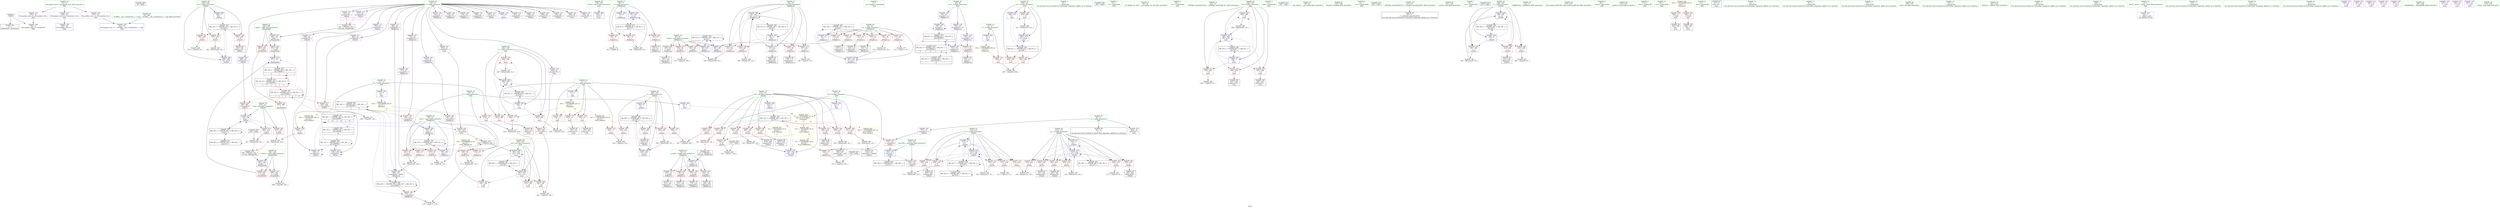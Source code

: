 digraph "SVFG" {
	label="SVFG";

	Node0x55ef0dbb3c70 [shape=record,color=grey,label="{NodeID: 0\nNullPtr}"];
	Node0x55ef0dbb3c70 -> Node0x55ef0dbe44c0[style=solid];
	Node0x55ef0dbb3c70 -> Node0x55ef0dbf0990[style=solid];
	Node0x55ef0dc378a0 [shape=record,color=black,label="{NodeID: 526\n55 = PHI()\n}"];
	Node0x55ef0dbf7ed0 [shape=record,color=grey,label="{NodeID: 360\n251 = cmp(250, 91, )\n}"];
	Node0x55ef0dbf22f0 [shape=record,color=blue,label="{NodeID: 277\n359\<--357\nr.addr\<--r\n_Z6updateRii\n}"];
	Node0x55ef0dbf22f0 -> Node0x55ef0dbe73a0[style=dashed];
	Node0x55ef0dbf22f0 -> Node0x55ef0dbe7470[style=dashed];
	Node0x55ef0dbe5f50 [shape=record,color=red,label="{NodeID: 194\n265\<--210\n\<--i18\n_Z4doitv\n}"];
	Node0x55ef0dbe5f50 -> Node0x55ef0dbf8350[style=solid];
	Node0x55ef0dbe30e0 [shape=record,color=purple,label="{NodeID: 111\n189\<--22\narrayidx40\<--f\n_Z8dijkstrai\n}"];
	Node0x55ef0dbe30e0 -> Node0x55ef0dbf1450[style=solid];
	Node0x55ef0dbe1470 [shape=record,color=green,label="{NodeID: 28\n22\<--24\nf\<--f_field_insensitive\nGlob }"];
	Node0x55ef0dbe1470 -> Node0x55ef0dbe2b30[style=solid];
	Node0x55ef0dbe1470 -> Node0x55ef0dbe2c00[style=solid];
	Node0x55ef0dbe1470 -> Node0x55ef0dbe2cd0[style=solid];
	Node0x55ef0dbe1470 -> Node0x55ef0dbe2da0[style=solid];
	Node0x55ef0dbe1470 -> Node0x55ef0dbe2e70[style=solid];
	Node0x55ef0dbe1470 -> Node0x55ef0dbe2f40[style=solid];
	Node0x55ef0dbe1470 -> Node0x55ef0dbe3010[style=solid];
	Node0x55ef0dbe1470 -> Node0x55ef0dbe30e0[style=solid];
	Node0x55ef0dbe1470 -> Node0x55ef0dbe31b0[style=solid];
	Node0x55ef0dbe1470 -> Node0x55ef0dbe3280[style=solid];
	Node0x55ef0dbe1470 -> Node0x55ef0dbe3350[style=solid];
	Node0x55ef0dbe1470 -> Node0x55ef0dbe3420[style=solid];
	Node0x55ef0dbe1470 -> Node0x55ef0dbe7e10[style=solid];
	Node0x55ef0dbe1470 -> Node0x55ef0dbe7ee0[style=solid];
	Node0x55ef0dbe1470 -> Node0x55ef0dbe7fb0[style=solid];
	Node0x55ef0dbe1470 -> Node0x55ef0dbe8080[style=solid];
	Node0x55ef0dbe1470 -> Node0x55ef0dbe8150[style=solid];
	Node0x55ef0dbe1470 -> Node0x55ef0dbe8220[style=solid];
	Node0x55ef0dbe1470 -> Node0x55ef0dbe82f0[style=solid];
	Node0x55ef0dbe1470 -> Node0x55ef0dbe83c0[style=solid];
	Node0x55ef0dbe1470 -> Node0x55ef0dbe8490[style=solid];
	Node0x55ef0dbe1470 -> Node0x55ef0dbe8560[style=solid];
	Node0x55ef0dbe1470 -> Node0x55ef0dbe8630[style=solid];
	Node0x55ef0dbe1470 -> Node0x55ef0dbe8700[style=solid];
	Node0x55ef0dbe7610 [shape=record,color=red,label="{NodeID: 222\n370\<--361\n\<--x.addr\n_Z6updateRii\n}"];
	Node0x55ef0dbe7610 -> Node0x55ef0dbf2490[style=solid];
	Node0x55ef0dbe90c0 [shape=record,color=purple,label="{NodeID: 139\n500\<--43\nllvm.global_ctors_0\<--llvm.global_ctors\nGlob }"];
	Node0x55ef0dbe90c0 -> Node0x55ef0dbf0790[style=solid];
	Node0x55ef0dbe3bb0 [shape=record,color=green,label="{NodeID: 56\n378\<--379\nretval\<--retval_field_insensitive\nmain\n}"];
	Node0x55ef0dbe3bb0 -> Node0x55ef0dbf2560[style=solid];
	Node0x55ef0dbf0d00 [shape=record,color=blue,label="{NodeID: 250\n76\<--100\ni\<--inc\n_Z8dijkstrai\n}"];
	Node0x55ef0dbf0d00 -> Node0x55ef0dc144b0[style=dashed];
	Node0x55ef0dbea810 [shape=record,color=red,label="{NodeID: 167\n146\<--80\n\<--min2\n_Z8dijkstrai\n}"];
	Node0x55ef0dbea810 -> Node0x55ef0dbf9550[style=solid];
	Node0x55ef0dbe53f0 [shape=record,color=black,label="{NodeID: 84\n254\<--253\nidxprom13\<--\n_Z4doitv\n}"];
	Node0x55ef0dbb8410 [shape=record,color=green,label="{NodeID: 1\n7\<--1\n__dso_handle\<--dummyObj\nGlob }"];
	Node0x55ef0dc379a0 [shape=record,color=black,label="{NodeID: 527\n163 = PHI()\n}"];
	Node0x55ef0dc379a0 -> Node0x55ef0dbf8f50[style=solid];
	Node0x55ef0dbf8050 [shape=record,color=grey,label="{NodeID: 361\n450 = cmp(442, 449, )\n}"];
	Node0x55ef0dbf23c0 [shape=record,color=blue,label="{NodeID: 278\n361\<--358\nx.addr\<--x\n_Z6updateRii\n}"];
	Node0x55ef0dbf23c0 -> Node0x55ef0dbe7540[style=dashed];
	Node0x55ef0dbf23c0 -> Node0x55ef0dbe7610[style=dashed];
	Node0x55ef0dbe6020 [shape=record,color=red,label="{NodeID: 195\n269\<--210\n\<--i18\n_Z4doitv\n}"];
	Node0x55ef0dbe6020 -> Node0x55ef0dbe54c0[style=solid];
	Node0x55ef0dbe31b0 [shape=record,color=purple,label="{NodeID: 112\n233\<--22\narrayidx\<--f\n_Z4doitv\n}"];
	Node0x55ef0dbe1540 [shape=record,color=green,label="{NodeID: 29\n25\<--26\nvis\<--vis_field_insensitive\nGlob }"];
	Node0x55ef0dbe1540 -> Node0x55ef0dbe87d0[style=solid];
	Node0x55ef0dbe1540 -> Node0x55ef0dbe88a0[style=solid];
	Node0x55ef0dbe1540 -> Node0x55ef0dbe8970[style=solid];
	Node0x55ef0dbe76e0 [shape=record,color=red,label="{NodeID: 223\n367\<--366\n\<--\n_Z6updateRii\n}"];
	Node0x55ef0dbe76e0 -> Node0x55ef0dbf93d0[style=solid];
	Node0x55ef0dbe91c0 [shape=record,color=purple,label="{NodeID: 140\n501\<--43\nllvm.global_ctors_1\<--llvm.global_ctors\nGlob }"];
	Node0x55ef0dbe91c0 -> Node0x55ef0dbf0890[style=solid];
	Node0x55ef0dbe3c80 [shape=record,color=green,label="{NodeID: 57\n380\<--381\ntn\<--tn_field_insensitive\nmain\n}"];
	Node0x55ef0dbe3c80 -> Node0x55ef0dbe77b0[style=solid];
	Node0x55ef0dbe3c80 -> Node0x55ef0dbe7880[style=solid];
	Node0x55ef0dbe3c80 -> Node0x55ef0dbe7950[style=solid];
	Node0x55ef0dbe3c80 -> Node0x55ef0dbf2630[style=solid];
	Node0x55ef0dbe3c80 -> Node0x55ef0dbf2be0[style=solid];
	Node0x55ef0dbf0dd0 [shape=record,color=blue,label="{NodeID: 251\n78\<--106\nmin1\<--\n_Z8dijkstrai\n}"];
	Node0x55ef0dbf0dd0 -> Node0x55ef0dbc1e50[style=dashed];
	Node0x55ef0dbea8e0 [shape=record,color=red,label="{NodeID: 168\n150\<--80\n\<--min2\n_Z8dijkstrai\n}"];
	Node0x55ef0dbea8e0 -> Node0x55ef0dbe4e40[style=solid];
	Node0x55ef0dbe54c0 [shape=record,color=black,label="{NodeID: 85\n270\<--269\nidxprom22\<--\n_Z4doitv\n}"];
	Node0x55ef0dbb42e0 [shape=record,color=green,label="{NodeID: 2\n9\<--1\n\<--dummyObj\nCan only get source location for instruction, argument, global var or function.}"];
	Node0x55ef0dc37b00 [shape=record,color=black,label="{NodeID: 528\n400 = PHI()\n}"];
	Node0x55ef0dbf81d0 [shape=record,color=grey,label="{NodeID: 362\n407 = cmp(405, 406, )\n}"];
	Node0x55ef0dbf2490 [shape=record,color=blue,label="{NodeID: 279\n371\<--370\n\<--\n_Z6updateRii\n}"];
	Node0x55ef0dbf2490 -> Node0x55ef0dc158b0[style=dashed];
	Node0x55ef0dbe60f0 [shape=record,color=red,label="{NodeID: 196\n279\<--210\n\<--i18\n_Z4doitv\n}"];
	Node0x55ef0dbe60f0 -> Node0x55ef0dbe5590[style=solid];
	Node0x55ef0dbe3280 [shape=record,color=purple,label="{NodeID: 113\n236\<--22\narrayidx5\<--f\n_Z4doitv\n}"];
	Node0x55ef0dbe3280 -> Node0x55ef0dbf1790[style=solid];
	Node0x55ef0dbe1610 [shape=record,color=green,label="{NodeID: 30\n43\<--47\nllvm.global_ctors\<--llvm.global_ctors_field_insensitive\nGlob }"];
	Node0x55ef0dbe1610 -> Node0x55ef0dbe90c0[style=solid];
	Node0x55ef0dbe1610 -> Node0x55ef0dbe91c0[style=solid];
	Node0x55ef0dbe1610 -> Node0x55ef0dbe92c0[style=solid];
	Node0x55ef0dbe77b0 [shape=record,color=red,label="{NodeID: 224\n405\<--380\n\<--tn\nmain\n}"];
	Node0x55ef0dbe77b0 -> Node0x55ef0dbf81d0[style=solid];
	Node0x55ef0dbe92c0 [shape=record,color=purple,label="{NodeID: 141\n502\<--43\nllvm.global_ctors_2\<--llvm.global_ctors\nGlob }"];
	Node0x55ef0dbe92c0 -> Node0x55ef0dbf0990[style=solid];
	Node0x55ef0dbe3d50 [shape=record,color=green,label="{NodeID: 58\n382\<--383\ni\<--i_field_insensitive\nmain\n}"];
	Node0x55ef0dbe3d50 -> Node0x55ef0dbe7a20[style=solid];
	Node0x55ef0dbe3d50 -> Node0x55ef0dbe7af0[style=solid];
	Node0x55ef0dbe3d50 -> Node0x55ef0dbe7bc0[style=solid];
	Node0x55ef0dbe3d50 -> Node0x55ef0dbf2700[style=solid];
	Node0x55ef0dbe3d50 -> Node0x55ef0dbf27d0[style=solid];
	Node0x55ef0dbf5530 [shape=record,color=black,label="{NodeID: 335\n462 = PHI(452, 460, )\n}"];
	Node0x55ef0dbf5530 -> Node0x55ef0dbf2a40[style=solid];
	Node0x55ef0dbf0ea0 [shape=record,color=blue,label="{NodeID: 252\n80\<--108\nmin2\<--\n_Z8dijkstrai\n}"];
	Node0x55ef0dbf0ea0 -> Node0x55ef0dbc2350[style=dashed];
	Node0x55ef0dbea9b0 [shape=record,color=red,label="{NodeID: 169\n160\<--80\n\<--min2\n_Z8dijkstrai\n}"];
	Node0x55ef0dbea9b0 -> Node0x55ef0dbf7150[style=solid];
	Node0x55ef0dbe5590 [shape=record,color=black,label="{NodeID: 86\n280\<--279\nidxprom27\<--\n_Z4doitv\n}"];
	Node0x55ef0dbb40c0 [shape=record,color=green,label="{NodeID: 3\n27\<--1\n.str\<--dummyObj\nGlob }"];
	Node0x55ef0dc37bd0 [shape=record,color=black,label="{NodeID: 529\n317 = PHI()\n}"];
	Node0x55ef0dc37bd0 -> Node0x55ef0dbf8ad0[style=solid];
	Node0x55ef0dbf8350 [shape=record,color=grey,label="{NodeID: 363\n267 = cmp(265, 266, )\n}"];
	Node0x55ef0dbf2560 [shape=record,color=blue,label="{NodeID: 280\n378\<--9\nretval\<--\nmain\n}"];
	Node0x55ef0dbe61c0 [shape=record,color=red,label="{NodeID: 197\n288\<--210\n\<--i18\n_Z4doitv\n}"];
	Node0x55ef0dbe61c0 -> Node0x55ef0dbe5730[style=solid];
	Node0x55ef0dbe3350 [shape=record,color=purple,label="{NodeID: 114\n255\<--22\n\<--f\n_Z4doitv\n}"];
	Node0x55ef0dbe16e0 [shape=record,color=green,label="{NodeID: 31\n48\<--49\n__cxx_global_var_init\<--__cxx_global_var_init_field_insensitive\n}"];
	Node0x55ef0dbedb40 [shape=record,color=black,label="{NodeID: 391\nMR_18V_8 = PHI(MR_18V_13, MR_18V_7, )\npts\{240000 \}\n|{|<s3>4|<s4>4|<s5>4|<s6>8}}"];
	Node0x55ef0dbedb40 -> Node0x55ef0dbe7200[style=dashed];
	Node0x55ef0dbedb40 -> Node0x55ef0dbe72d0[style=dashed];
	Node0x55ef0dbedb40 -> Node0x55ef0dbedb40[style=dashed];
	Node0x55ef0dbedb40:s3 -> Node0x55ef0dbe76e0[style=dashed,color=red];
	Node0x55ef0dbedb40:s4 -> Node0x55ef0dbf2490[style=dashed,color=red];
	Node0x55ef0dbedb40:s5 -> Node0x55ef0dc158b0[style=dashed,color=red];
	Node0x55ef0dbedb40:s6 -> Node0x55ef0dc126b0[style=dashed,color=red];
	Node0x55ef0dbe7880 [shape=record,color=red,label="{NodeID: 225\n469\<--380\n\<--tn\nmain\n}"];
	Node0x55ef0dbe93c0 [shape=record,color=red,label="{NodeID: 142\n406\<--8\n\<--T\nmain\n}"];
	Node0x55ef0dbe93c0 -> Node0x55ef0dbf81d0[style=solid];
	Node0x55ef0dbe3e20 [shape=record,color=green,label="{NodeID: 59\n384\<--385\nans\<--ans_field_insensitive\nmain\n}"];
	Node0x55ef0dbe3e20 -> Node0x55ef0dbe7c90[style=solid];
	Node0x55ef0dbe3e20 -> Node0x55ef0dbefc80[style=solid];
	Node0x55ef0dbe3e20 -> Node0x55ef0dbefd10[style=solid];
	Node0x55ef0dbe3e20 -> Node0x55ef0dbf28a0[style=solid];
	Node0x55ef0dbe3e20 -> Node0x55ef0dbf2a40[style=solid];
	Node0x55ef0dc158b0 [shape=record,color=black,label="{NodeID: 419\nMR_18V_3 = PHI(MR_18V_2, MR_18V_1, )\npts\{240000 \}\n|{<s0>4|<s1>7}}"];
	Node0x55ef0dc158b0:s0 -> Node0x55ef0dc103b0[style=dashed,color=blue];
	Node0x55ef0dc158b0:s1 -> Node0x55ef0dc103b0[style=dashed,color=blue];
	Node0x55ef0dbf5ad0 [shape=record,color=grey,label="{NodeID: 336\n245 = Binary(244, 101, )\n}"];
	Node0x55ef0dbf5ad0 -> Node0x55ef0dbf1930[style=solid];
	Node0x55ef0dbf0f70 [shape=record,color=blue,label="{NodeID: 253\n82\<--9\ni1\<--\n_Z8dijkstrai\n}"];
	Node0x55ef0dbf0f70 -> Node0x55ef0dc076a0[style=dashed];
	Node0x55ef0dbeaa80 [shape=record,color=red,label="{NodeID: 170\n111\<--82\n\<--i1\n_Z8dijkstrai\n}"];
	Node0x55ef0dbeaa80 -> Node0x55ef0dbf9850[style=solid];
	Node0x55ef0dbe5660 [shape=record,color=black,label="{NodeID: 87\n283\<--282\nidxprom29\<--\n_Z4doitv\n}"];
	Node0x55ef0dbcdc00 [shape=record,color=green,label="{NodeID: 4\n29\<--1\n.str.1\<--dummyObj\nGlob }"];
	Node0x55ef0dc37d00 [shape=record,color=black,label="{NodeID: 530\n332 = PHI()\n}"];
	Node0x55ef0dc37d00 -> Node0x55ef0dbf7750[style=solid];
	Node0x55ef0dbf84d0 [shape=record,color=grey,label="{NodeID: 364\n420 = cmp(418, 419, )\n}"];
	Node0x55ef0dbf2630 [shape=record,color=blue,label="{NodeID: 281\n380\<--101\ntn\<--\nmain\n}"];
	Node0x55ef0dbf2630 -> Node0x55ef0dc0e0b0[style=dashed];
	Node0x55ef0dbe6290 [shape=record,color=red,label="{NodeID: 198\n296\<--210\n\<--i18\n_Z4doitv\n}"];
	Node0x55ef0dbe6290 -> Node0x55ef0dbf6b50[style=solid];
	Node0x55ef0dbe3420 [shape=record,color=purple,label="{NodeID: 115\n256\<--22\narrayidx14\<--f\n_Z4doitv\n}"];
	Node0x55ef0dbe3420 -> Node0x55ef0dbf1ad0[style=solid];
	Node0x55ef0dbe17b0 [shape=record,color=green,label="{NodeID: 32\n52\<--53\n_ZNSt8ios_base4InitC1Ev\<--_ZNSt8ios_base4InitC1Ev_field_insensitive\n}"];
	Node0x55ef0dc0d1e0 [shape=record,color=black,label="{NodeID: 392\nMR_18V_5 = PHI(MR_18V_4, MR_18V_3, MR_18V_3, )\npts\{240000 \}\n}"];
	Node0x55ef0dc0d1e0 -> Node0x55ef0dbeb5e0[style=dashed];
	Node0x55ef0dc0d1e0 -> Node0x55ef0dbf1450[style=dashed];
	Node0x55ef0dc0d1e0 -> Node0x55ef0dc0d1e0[style=dashed];
	Node0x55ef0dc0d1e0 -> Node0x55ef0dc126b0[style=dashed];
	Node0x55ef0dbe7950 [shape=record,color=red,label="{NodeID: 226\n476\<--380\n\<--tn\nmain\n}"];
	Node0x55ef0dbe7950 -> Node0x55ef0dbf78d0[style=solid];
	Node0x55ef0dbe9490 [shape=record,color=red,label="{NodeID: 143\n223\<--11\n\<--n\n_Z4doitv\n}"];
	Node0x55ef0dbe9490 -> Node0x55ef0dbf87d0[style=solid];
	Node0x55ef0dbe3ef0 [shape=record,color=green,label="{NodeID: 60\n386\<--387\ni8\<--i8_field_insensitive\nmain\n}"];
	Node0x55ef0dbe3ef0 -> Node0x55ef0dbefde0[style=solid];
	Node0x55ef0dbe3ef0 -> Node0x55ef0dbefeb0[style=solid];
	Node0x55ef0dbe3ef0 -> Node0x55ef0dbeff80[style=solid];
	Node0x55ef0dbe3ef0 -> Node0x55ef0dbf0050[style=solid];
	Node0x55ef0dbe3ef0 -> Node0x55ef0dbf2970[style=solid];
	Node0x55ef0dbe3ef0 -> Node0x55ef0dbf2b10[style=solid];
	Node0x55ef0dbf5c50 [shape=record,color=grey,label="{NodeID: 337\n435 = Binary(433, 434, )\n}"];
	Node0x55ef0dbf5c50 -> Node0x55ef0dbf28a0[style=solid];
	Node0x55ef0dbf1040 [shape=record,color=blue,label="{NodeID: 254\n78\<--136\nmin1\<--\n_Z8dijkstrai\n}"];
	Node0x55ef0dbf1040 -> Node0x55ef0dbc1e50[style=dashed];
	Node0x55ef0dbeab50 [shape=record,color=red,label="{NodeID: 171\n114\<--82\n\<--i1\n_Z8dijkstrai\n}"];
	Node0x55ef0dbeab50 -> Node0x55ef0dbe4960[style=solid];
	Node0x55ef0dbe5730 [shape=record,color=black,label="{NodeID: 88\n289\<--288\nidxprom32\<--\n_Z4doitv\n}"];
	Node0x55ef0dbdfd10 [shape=record,color=green,label="{NodeID: 5\n31\<--1\nstdin\<--dummyObj\nGlob }"];
	Node0x55ef0dc37e00 [shape=record,color=black,label="{NodeID: 531\n410 = PHI()\n}"];
	Node0x55ef0dbf8650 [shape=record,color=grey,label="{NodeID: 365\n179 = cmp(171, 178, )\n}"];
	Node0x55ef0dbf2700 [shape=record,color=blue,label="{NodeID: 282\n382\<--9\ni\<--\nmain\n}"];
	Node0x55ef0dbf2700 -> Node0x55ef0dbe7a20[style=dashed];
	Node0x55ef0dbf2700 -> Node0x55ef0dbe7af0[style=dashed];
	Node0x55ef0dbf2700 -> Node0x55ef0dbe7bc0[style=dashed];
	Node0x55ef0dbf2700 -> Node0x55ef0dbf27d0[style=dashed];
	Node0x55ef0dbf2700 -> Node0x55ef0dc0e5b0[style=dashed];
	Node0x55ef0dbe6360 [shape=record,color=red,label="{NodeID: 199\n321\<--210\n\<--i18\n_Z4doitv\n}"];
	Node0x55ef0dbe6360 -> Node0x55ef0dbf6e50[style=solid];
	Node0x55ef0dbe7e10 [shape=record,color=purple,label="{NodeID: 116\n281\<--22\narrayidx28\<--f\n_Z4doitv\n}"];
	Node0x55ef0dbe1880 [shape=record,color=green,label="{NodeID: 33\n58\<--59\n__cxa_atexit\<--__cxa_atexit_field_insensitive\n}"];
	Node0x55ef0dbe7a20 [shape=record,color=red,label="{NodeID: 227\n418\<--382\n\<--i\nmain\n}"];
	Node0x55ef0dbe7a20 -> Node0x55ef0dbf84d0[style=solid];
	Node0x55ef0dbe9560 [shape=record,color=red,label="{NodeID: 144\n266\<--11\n\<--n\n_Z4doitv\n}"];
	Node0x55ef0dbe9560 -> Node0x55ef0dbf8350[style=solid];
	Node0x55ef0dbe3fc0 [shape=record,color=green,label="{NodeID: 61\n393\<--394\nfreopen\<--freopen_field_insensitive\n}"];
	Node0x55ef0dbf5dd0 [shape=record,color=grey,label="{NodeID: 338\n194 = Binary(193, 101, )\n}"];
	Node0x55ef0dbf5dd0 -> Node0x55ef0dbf1520[style=solid];
	Node0x55ef0dbf1110 [shape=record,color=blue,label="{NodeID: 255\n80\<--138\nmin2\<--\n_Z8dijkstrai\n}"];
	Node0x55ef0dbf1110 -> Node0x55ef0dbc2350[style=dashed];
	Node0x55ef0dbeac20 [shape=record,color=red,label="{NodeID: 172\n123\<--82\n\<--i1\n_Z8dijkstrai\n}"];
	Node0x55ef0dbeac20 -> Node0x55ef0dbe4bd0[style=solid];
	Node0x55ef0dbe5800 [shape=record,color=black,label="{NodeID: 89\n292\<--291\nidxprom34\<--\n_Z4doitv\n}"];
	Node0x55ef0dbdfda0 [shape=record,color=green,label="{NodeID: 6\n32\<--1\n.str.2\<--dummyObj\nGlob }"];
	Node0x55ef0dc37ed0 [shape=record,color=black,label="{NodeID: 532\n426 = PHI()\n}"];
	Node0x55ef0dbf87d0 [shape=record,color=grey,label="{NodeID: 366\n224 = cmp(222, 223, )\n}"];
	Node0x55ef0dbf27d0 [shape=record,color=blue,label="{NodeID: 283\n382\<--429\ni\<--inc\nmain\n}"];
	Node0x55ef0dbf27d0 -> Node0x55ef0dbe7a20[style=dashed];
	Node0x55ef0dbf27d0 -> Node0x55ef0dbe7af0[style=dashed];
	Node0x55ef0dbf27d0 -> Node0x55ef0dbe7bc0[style=dashed];
	Node0x55ef0dbf27d0 -> Node0x55ef0dbf27d0[style=dashed];
	Node0x55ef0dbf27d0 -> Node0x55ef0dc0e5b0[style=dashed];
	Node0x55ef0dbe6430 [shape=record,color=red,label="{NodeID: 200\n347\<--210\n\<--i18\n_Z4doitv\n}"];
	Node0x55ef0dbe6430 -> Node0x55ef0dbf63d0[style=solid];
	Node0x55ef0dbe7ee0 [shape=record,color=purple,label="{NodeID: 117\n284\<--22\narrayidx30\<--f\n_Z4doitv\n}"];
	Node0x55ef0dbe7ee0 -> Node0x55ef0dbe7200[style=solid];
	Node0x55ef0dbe1950 [shape=record,color=green,label="{NodeID: 34\n57\<--63\n_ZNSt8ios_base4InitD1Ev\<--_ZNSt8ios_base4InitD1Ev_field_insensitive\n}"];
	Node0x55ef0dbe1950 -> Node0x55ef0dbe4790[style=solid];
	Node0x55ef0dbe7af0 [shape=record,color=red,label="{NodeID: 228\n422\<--382\n\<--i\nmain\n}"];
	Node0x55ef0dbe7af0 -> Node0x55ef0dbe24b0[style=solid];
	Node0x55ef0dbe9630 [shape=record,color=red,label="{NodeID: 145\n419\<--11\n\<--n\nmain\n}"];
	Node0x55ef0dbe9630 -> Node0x55ef0dbf84d0[style=solid];
	Node0x55ef0dbe40c0 [shape=record,color=green,label="{NodeID: 62\n401\<--402\nscanf\<--scanf_field_insensitive\n}"];
	Node0x55ef0dc167b0 [shape=record,color=black,label="{NodeID: 422\nMR_34V_3 = PHI(MR_34V_4, MR_34V_2, )\npts\{211 \}\n}"];
	Node0x55ef0dc167b0 -> Node0x55ef0dbe5f50[style=dashed];
	Node0x55ef0dc167b0 -> Node0x55ef0dbe6020[style=dashed];
	Node0x55ef0dc167b0 -> Node0x55ef0dbe60f0[style=dashed];
	Node0x55ef0dc167b0 -> Node0x55ef0dbe61c0[style=dashed];
	Node0x55ef0dc167b0 -> Node0x55ef0dbe6290[style=dashed];
	Node0x55ef0dc167b0 -> Node0x55ef0dbe6360[style=dashed];
	Node0x55ef0dc167b0 -> Node0x55ef0dbe6430[style=dashed];
	Node0x55ef0dc167b0 -> Node0x55ef0dbe6500[style=dashed];
	Node0x55ef0dc167b0 -> Node0x55ef0dbf2220[style=dashed];
	Node0x55ef0dbf5f50 [shape=record,color=grey,label="{NodeID: 339\n260 = Binary(259, 101, )\n}"];
	Node0x55ef0dbf5f50 -> Node0x55ef0dbf1ba0[style=solid];
	Node0x55ef0dbf11e0 [shape=record,color=blue,label="{NodeID: 256\n82\<--143\ni1\<--inc17\n_Z8dijkstrai\n}"];
	Node0x55ef0dbf11e0 -> Node0x55ef0dc076a0[style=dashed];
	Node0x55ef0dbeacf0 [shape=record,color=red,label="{NodeID: 173\n133\<--82\n\<--i1\n_Z8dijkstrai\n}"];
	Node0x55ef0dbeacf0 -> Node0x55ef0dbe4d70[style=solid];
	Node0x55ef0dbe58d0 [shape=record,color=black,label="{NodeID: 90\n298\<--297\nidxprom36\<--add\n_Z4doitv\n}"];
	Node0x55ef0dbdfe30 [shape=record,color=green,label="{NodeID: 7\n34\<--1\n.str.3\<--dummyObj\nGlob }"];
	Node0x55ef0dc380a0 [shape=record,color=black,label="{NodeID: 533\n472 = PHI()\n}"];
	Node0x55ef0dbf8950 [shape=record,color=grey,label="{NodeID: 367\n229 = cmp(228, 91, )\n}"];
	Node0x55ef0dbf28a0 [shape=record,color=blue,label="{NodeID: 284\n384\<--435\nans\<--mul\nmain\n}"];
	Node0x55ef0dbf28a0 -> Node0x55ef0dbe7c90[style=dashed];
	Node0x55ef0dbf28a0 -> Node0x55ef0dbefc80[style=dashed];
	Node0x55ef0dbf28a0 -> Node0x55ef0dbefd10[style=dashed];
	Node0x55ef0dbf28a0 -> Node0x55ef0dbf2a40[style=dashed];
	Node0x55ef0dbf28a0 -> Node0x55ef0dc0eab0[style=dashed];
	Node0x55ef0dbe6500 [shape=record,color=red,label="{NodeID: 201\n351\<--210\n\<--i18\n_Z4doitv\n}"];
	Node0x55ef0dbe6500 -> Node0x55ef0dbf6250[style=solid];
	Node0x55ef0dbe7fb0 [shape=record,color=purple,label="{NodeID: 118\n290\<--22\narrayidx33\<--f\n_Z4doitv\n}"];
	Node0x55ef0dbe1a20 [shape=record,color=green,label="{NodeID: 35\n70\<--71\n_Z8dijkstrai\<--_Z8dijkstrai_field_insensitive\n}"];
	Node0x55ef0dc0e0b0 [shape=record,color=black,label="{NodeID: 395\nMR_61V_3 = PHI(MR_61V_4, MR_61V_2, )\npts\{381 \}\n}"];
	Node0x55ef0dc0e0b0 -> Node0x55ef0dbe77b0[style=dashed];
	Node0x55ef0dc0e0b0 -> Node0x55ef0dbe7880[style=dashed];
	Node0x55ef0dc0e0b0 -> Node0x55ef0dbe7950[style=dashed];
	Node0x55ef0dc0e0b0 -> Node0x55ef0dbf2be0[style=dashed];
	Node0x55ef0dbe7bc0 [shape=record,color=red,label="{NodeID: 229\n428\<--382\n\<--i\nmain\n}"];
	Node0x55ef0dbe7bc0 -> Node0x55ef0dbf6550[style=solid];
	Node0x55ef0dbe9700 [shape=record,color=red,label="{NodeID: 146\n434\<--11\n\<--n\nmain\n}"];
	Node0x55ef0dbe9700 -> Node0x55ef0dbf5c50[style=solid];
	Node0x55ef0dbe41c0 [shape=record,color=green,label="{NodeID: 63\n414\<--415\nllvm.memset.p0i8.i64\<--llvm.memset.p0i8.i64_field_insensitive\n}"];
	Node0x55ef0dc16cb0 [shape=record,color=black,label="{NodeID: 423\nMR_36V_2 = PHI(MR_36V_3, MR_36V_1, )\npts\{213 \}\n}"];
	Node0x55ef0dc16cb0 -> Node0x55ef0dbf1d40[style=dashed];
	Node0x55ef0dbf60d0 [shape=record,color=grey,label="{NodeID: 340\n240 = Binary(239, 101, )\n}"];
	Node0x55ef0dbf60d0 -> Node0x55ef0dbf1860[style=solid];
	Node0x55ef0dbf12b0 [shape=record,color=blue,label="{NodeID: 257\n152\<--154\narrayidx23\<--\n_Z8dijkstrai\n}"];
	Node0x55ef0dbf12b0 -> Node0x55ef0dc12bb0[style=dashed];
	Node0x55ef0dbeadc0 [shape=record,color=red,label="{NodeID: 174\n138\<--82\n\<--i1\n_Z8dijkstrai\n}"];
	Node0x55ef0dbeadc0 -> Node0x55ef0dbf1110[style=solid];
	Node0x55ef0dbe59a0 [shape=record,color=black,label="{NodeID: 91\n301\<--300\nidxprom38\<--\n_Z4doitv\n}"];
	Node0x55ef0dbdfec0 [shape=record,color=green,label="{NodeID: 8\n36\<--1\nstdout\<--dummyObj\nGlob }"];
	Node0x55ef0dc38170 [shape=record,color=black,label="{NodeID: 534\n73 = PHI(348, )\n0th arg _Z8dijkstrai }"];
	Node0x55ef0dc38170 -> Node0x55ef0dbf0a90[style=solid];
	Node0x55ef0dc1b090 [shape=record,color=yellow,style=double,label="{NodeID: 451\n22V_1 = ENCHI(MR_22V_0)\npts\{12 \}\nFun[_Z4doitv]}"];
	Node0x55ef0dc1b090 -> Node0x55ef0dbe9490[style=dashed];
	Node0x55ef0dc1b090 -> Node0x55ef0dbe9560[style=dashed];
	Node0x55ef0dbf8ad0 [shape=record,color=grey,label="{NodeID: 368\n319 = cmp(317, 318, )\n}"];
	Node0x55ef0dbf2970 [shape=record,color=blue,label="{NodeID: 285\n386\<--9\ni8\<--\nmain\n}"];
	Node0x55ef0dbf2970 -> Node0x55ef0dbefde0[style=dashed];
	Node0x55ef0dbf2970 -> Node0x55ef0dbefeb0[style=dashed];
	Node0x55ef0dbf2970 -> Node0x55ef0dbeff80[style=dashed];
	Node0x55ef0dbf2970 -> Node0x55ef0dbf0050[style=dashed];
	Node0x55ef0dbf2970 -> Node0x55ef0dbf2b10[style=dashed];
	Node0x55ef0dbf2970 -> Node0x55ef0dc0efb0[style=dashed];
	Node0x55ef0dbe65d0 [shape=record,color=red,label="{NodeID: 202\n330\<--212\n\<--nowcolor\n_Z4doitv\n}"];
	Node0x55ef0dbe65d0 -> Node0x55ef0dbf75d0[style=solid];
	Node0x55ef0dbe8080 [shape=record,color=purple,label="{NodeID: 119\n293\<--22\narrayidx35\<--f\n_Z4doitv\n}"];
	Node0x55ef0dbe8080 -> Node0x55ef0dbe72d0[style=solid];
	Node0x55ef0dbe1af0 [shape=record,color=green,label="{NodeID: 36\n74\<--75\np.addr\<--p.addr_field_insensitive\n_Z8dijkstrai\n}"];
	Node0x55ef0dbe1af0 -> Node0x55ef0dbe9ff0[style=solid];
	Node0x55ef0dbe1af0 -> Node0x55ef0dbea0c0[style=solid];
	Node0x55ef0dbe1af0 -> Node0x55ef0dbea190[style=solid];
	Node0x55ef0dbe1af0 -> Node0x55ef0dbea260[style=solid];
	Node0x55ef0dbe1af0 -> Node0x55ef0dbf0a90[style=solid];
	Node0x55ef0dc0e5b0 [shape=record,color=black,label="{NodeID: 396\nMR_63V_2 = PHI(MR_63V_4, MR_63V_1, )\npts\{383 \}\n}"];
	Node0x55ef0dc0e5b0 -> Node0x55ef0dbf2700[style=dashed];
	Node0x55ef0dbe7c90 [shape=record,color=red,label="{NodeID: 230\n442\<--384\n\<--ans\nmain\n}"];
	Node0x55ef0dbe7c90 -> Node0x55ef0dbf8050[style=solid];
	Node0x55ef0dbe97d0 [shape=record,color=red,label="{NodeID: 147\n443\<--11\n\<--n\nmain\n}"];
	Node0x55ef0dbe97d0 -> Node0x55ef0dbe2580[style=solid];
	Node0x55ef0dbe42c0 [shape=record,color=green,label="{NodeID: 64\n473\<--474\nprintf\<--printf_field_insensitive\n}"];
	Node0x55ef0dc171b0 [shape=record,color=black,label="{NodeID: 424\nMR_38V_2 = PHI(MR_38V_4, MR_38V_1, )\npts\{215 \}\n}"];
	Node0x55ef0dc171b0 -> Node0x55ef0dbf1e10[style=dashed];
	Node0x55ef0dbf6250 [shape=record,color=grey,label="{NodeID: 341\n352 = Binary(351, 101, )\n}"];
	Node0x55ef0dbf6250 -> Node0x55ef0dbf2220[style=solid];
	Node0x55ef0dbf1380 [shape=record,color=blue,label="{NodeID: 258\n84\<--9\ni24\<--\n_Z8dijkstrai\n}"];
	Node0x55ef0dbf1380 -> Node0x55ef0dbeaf60[style=dashed];
	Node0x55ef0dbf1380 -> Node0x55ef0dbeb030[style=dashed];
	Node0x55ef0dbf1380 -> Node0x55ef0dbeb100[style=dashed];
	Node0x55ef0dbf1380 -> Node0x55ef0dbeb1d0[style=dashed];
	Node0x55ef0dbf1380 -> Node0x55ef0dbeb2a0[style=dashed];
	Node0x55ef0dbf1380 -> Node0x55ef0dbf1520[style=dashed];
	Node0x55ef0dbf1380 -> Node0x55ef0dc121b0[style=dashed];
	Node0x55ef0dbeae90 [shape=record,color=red,label="{NodeID: 175\n142\<--82\n\<--i1\n_Z8dijkstrai\n}"];
	Node0x55ef0dbeae90 -> Node0x55ef0dbf7a50[style=solid];
	Node0x55ef0dbe5a70 [shape=record,color=black,label="{NodeID: 92\n323\<--322\nidxprom47\<--add46\n_Z4doitv\n}"];
	Node0x55ef0dbe0700 [shape=record,color=green,label="{NodeID: 9\n37\<--1\n.str.4\<--dummyObj\nGlob }"];
	Node0x55ef0dc38360 [shape=record,color=black,label="{NodeID: 535\n357 = PHI(302, 327, )\n0th arg _Z6updateRii }"];
	Node0x55ef0dc38360 -> Node0x55ef0dbf22f0[style=solid];
	Node0x55ef0dc1b1a0 [shape=record,color=yellow,style=double,label="{NodeID: 452\n24V_1 = ENCHI(MR_24V_0)\npts\{14 \}\nFun[_Z4doitv]}"];
	Node0x55ef0dc1b1a0 -> Node0x55ef0dbe9970[style=dashed];
	Node0x55ef0dbf8c50 [shape=record,color=grey,label="{NodeID: 369\n312 = cmp(311, 91, )\n}"];
	Node0x55ef0dbf2a40 [shape=record,color=blue,label="{NodeID: 286\n384\<--462\nans\<--cond\nmain\n}"];
	Node0x55ef0dbf2a40 -> Node0x55ef0dbe7c90[style=dashed];
	Node0x55ef0dbf2a40 -> Node0x55ef0dbefc80[style=dashed];
	Node0x55ef0dbf2a40 -> Node0x55ef0dbefd10[style=dashed];
	Node0x55ef0dbf2a40 -> Node0x55ef0dbf2a40[style=dashed];
	Node0x55ef0dbf2a40 -> Node0x55ef0dc0eab0[style=dashed];
	Node0x55ef0dbe66a0 [shape=record,color=red,label="{NodeID: 203\n276\<--214\n\<--nc\n_Z4doitv\n}"];
	Node0x55ef0dbe66a0 -> Node0x55ef0dbf96d0[style=solid];
	Node0x55ef0dbe8150 [shape=record,color=purple,label="{NodeID: 120\n299\<--22\narrayidx37\<--f\n_Z4doitv\n}"];
	Node0x55ef0dbe1bc0 [shape=record,color=green,label="{NodeID: 37\n76\<--77\ni\<--i_field_insensitive\n_Z8dijkstrai\n}"];
	Node0x55ef0dbe1bc0 -> Node0x55ef0dbea330[style=solid];
	Node0x55ef0dbe1bc0 -> Node0x55ef0dbea400[style=solid];
	Node0x55ef0dbe1bc0 -> Node0x55ef0dbea4d0[style=solid];
	Node0x55ef0dbe1bc0 -> Node0x55ef0dbf0b60[style=solid];
	Node0x55ef0dbe1bc0 -> Node0x55ef0dbf0d00[style=solid];
	Node0x55ef0dc0eab0 [shape=record,color=black,label="{NodeID: 397\nMR_65V_2 = PHI(MR_65V_4, MR_65V_1, )\npts\{385 \}\n}"];
	Node0x55ef0dc0eab0 -> Node0x55ef0dbf28a0[style=dashed];
	Node0x55ef0dbefc80 [shape=record,color=red,label="{NodeID: 231\n452\<--384\n\<--ans\nmain\n}"];
	Node0x55ef0dbefc80 -> Node0x55ef0dbf5530[style=solid];
	Node0x55ef0dbe98a0 [shape=record,color=red,label="{NodeID: 148\n454\<--11\n\<--n\nmain\n}"];
	Node0x55ef0dbe98a0 -> Node0x55ef0dbe2720[style=solid];
	Node0x55ef0dbe43c0 [shape=record,color=green,label="{NodeID: 65\n45\<--496\n_GLOBAL__sub_I_antoniowyn_1_1.cpp\<--_GLOBAL__sub_I_antoniowyn_1_1.cpp_field_insensitive\n}"];
	Node0x55ef0dbe43c0 -> Node0x55ef0dbf0890[style=solid];
	Node0x55ef0dc176b0 [shape=record,color=black,label="{NodeID: 425\nMR_40V_2 = PHI(MR_40V_3, MR_40V_1, )\npts\{217 \}\n}"];
	Node0x55ef0dc176b0 -> Node0x55ef0dbf1ee0[style=dashed];
	Node0x55ef0dc176b0 -> Node0x55ef0dbecd80[style=dashed];
	Node0x55ef0dc176b0 -> Node0x55ef0dc176b0[style=dashed];
	Node0x55ef0dbf63d0 [shape=record,color=grey,label="{NodeID: 342\n348 = Binary(347, 101, )\n|{<s0>8}}"];
	Node0x55ef0dbf63d0:s0 -> Node0x55ef0dc38170[style=solid,color=red];
	Node0x55ef0dbf1450 [shape=record,color=blue,label="{NodeID: 259\n189\<--183\narrayidx40\<--add36\n_Z8dijkstrai\n}"];
	Node0x55ef0dbf1450 -> Node0x55ef0dc0d1e0[style=dashed];
	Node0x55ef0dbeaf60 [shape=record,color=red,label="{NodeID: 176\n157\<--84\n\<--i24\n_Z8dijkstrai\n}"];
	Node0x55ef0dbeaf60 -> Node0x55ef0dbf8dd0[style=solid];
	Node0x55ef0dbe5b40 [shape=record,color=black,label="{NodeID: 93\n326\<--325\nidxprom49\<--\n_Z4doitv\n}"];
	Node0x55ef0dbe0790 [shape=record,color=green,label="{NodeID: 10\n39\<--1\n.str.5\<--dummyObj\nGlob }"];
	Node0x55ef0dc38530 [shape=record,color=black,label="{NodeID: 536\n358 = PHI(305, 333, )\n1st arg _Z6updateRii }"];
	Node0x55ef0dc38530 -> Node0x55ef0dbf23c0[style=solid];
	Node0x55ef0dc1b280 [shape=record,color=yellow,style=double,label="{NodeID: 453\n2V_1 = ENCHI(MR_2V_0)\npts\{16 \}\nFun[_Z4doitv]|{<s0>8}}"];
	Node0x55ef0dc1b280:s0 -> Node0x55ef0dbecca0[style=dashed,color=red];
	Node0x55ef0dbf8dd0 [shape=record,color=grey,label="{NodeID: 370\n158 = cmp(157, 91, )\n}"];
	Node0x55ef0dbf2b10 [shape=record,color=blue,label="{NodeID: 287\n386\<--466\ni8\<--inc22\nmain\n}"];
	Node0x55ef0dbf2b10 -> Node0x55ef0dbefde0[style=dashed];
	Node0x55ef0dbf2b10 -> Node0x55ef0dbefeb0[style=dashed];
	Node0x55ef0dbf2b10 -> Node0x55ef0dbeff80[style=dashed];
	Node0x55ef0dbf2b10 -> Node0x55ef0dbf0050[style=dashed];
	Node0x55ef0dbf2b10 -> Node0x55ef0dbf2b10[style=dashed];
	Node0x55ef0dbf2b10 -> Node0x55ef0dc0efb0[style=dashed];
	Node0x55ef0dbe6770 [shape=record,color=red,label="{NodeID: 204\n282\<--214\n\<--nc\n_Z4doitv\n}"];
	Node0x55ef0dbe6770 -> Node0x55ef0dbe5660[style=solid];
	Node0x55ef0dbe8220 [shape=record,color=purple,label="{NodeID: 121\n302\<--22\narrayidx39\<--f\n_Z4doitv\n|{<s0>4}}"];
	Node0x55ef0dbe8220:s0 -> Node0x55ef0dc38360[style=solid,color=red];
	Node0x55ef0dbe1c90 [shape=record,color=green,label="{NodeID: 38\n78\<--79\nmin1\<--min1_field_insensitive\n_Z8dijkstrai\n}"];
	Node0x55ef0dbe1c90 -> Node0x55ef0dbea5a0[style=solid];
	Node0x55ef0dbe1c90 -> Node0x55ef0dbea670[style=solid];
	Node0x55ef0dbe1c90 -> Node0x55ef0dbea740[style=solid];
	Node0x55ef0dbe1c90 -> Node0x55ef0dbf0dd0[style=solid];
	Node0x55ef0dbe1c90 -> Node0x55ef0dbf1040[style=solid];
	Node0x55ef0dc0efb0 [shape=record,color=black,label="{NodeID: 398\nMR_67V_2 = PHI(MR_67V_4, MR_67V_1, )\npts\{387 \}\n}"];
	Node0x55ef0dc0efb0 -> Node0x55ef0dbf2970[style=dashed];
	Node0x55ef0dbefd10 [shape=record,color=red,label="{NodeID: 232\n470\<--384\n\<--ans\nmain\n}"];
	Node0x55ef0dbe9970 [shape=record,color=red,label="{NodeID: 149\n304\<--13\n\<--D\n_Z4doitv\n}"];
	Node0x55ef0dbe9970 -> Node0x55ef0dbf69d0[style=solid];
	Node0x55ef0dbe44c0 [shape=record,color=black,label="{NodeID: 66\n2\<--3\ndummyVal\<--dummyVal\n}"];
	Node0x55ef0dc17bb0 [shape=record,color=black,label="{NodeID: 426\nMR_42V_2 = PHI(MR_42V_3, MR_42V_1, )\npts\{219 \}\n}"];
	Node0x55ef0dc17bb0 -> Node0x55ef0dbf1fb0[style=dashed];
	Node0x55ef0dc17bb0 -> Node0x55ef0dbece70[style=dashed];
	Node0x55ef0dc17bb0 -> Node0x55ef0dc17bb0[style=dashed];
	Node0x55ef0dbf6550 [shape=record,color=grey,label="{NodeID: 343\n429 = Binary(428, 101, )\n}"];
	Node0x55ef0dbf6550 -> Node0x55ef0dbf27d0[style=solid];
	Node0x55ef0dbf1520 [shape=record,color=blue,label="{NodeID: 260\n84\<--194\ni24\<--inc43\n_Z8dijkstrai\n}"];
	Node0x55ef0dbf1520 -> Node0x55ef0dbeaf60[style=dashed];
	Node0x55ef0dbf1520 -> Node0x55ef0dbeb030[style=dashed];
	Node0x55ef0dbf1520 -> Node0x55ef0dbeb100[style=dashed];
	Node0x55ef0dbf1520 -> Node0x55ef0dbeb1d0[style=dashed];
	Node0x55ef0dbf1520 -> Node0x55ef0dbeb2a0[style=dashed];
	Node0x55ef0dbf1520 -> Node0x55ef0dbf1520[style=dashed];
	Node0x55ef0dbf1520 -> Node0x55ef0dc121b0[style=dashed];
	Node0x55ef0dbeb030 [shape=record,color=red,label="{NodeID: 177\n161\<--84\n\<--i24\n_Z8dijkstrai\n}"];
	Node0x55ef0dbeb030 -> Node0x55ef0dbf7150[style=solid];
	Node0x55ef0dbe5c10 [shape=record,color=black,label="{NodeID: 94\n392\<--389\ncall\<--\nmain\n}"];
	Node0x55ef0dbe0820 [shape=record,color=green,label="{NodeID: 11\n41\<--1\n.str.6\<--dummyObj\nGlob }"];
	Node0x55ef0dc1b360 [shape=record,color=yellow,style=double,label="{NodeID: 454\n4V_1 = ENCHI(MR_4V_0)\npts\{18 \}\nFun[_Z4doitv]|{|<s1>8}}"];
	Node0x55ef0dc1b360 -> Node0x55ef0dbe9d80[style=dashed];
	Node0x55ef0dc1b360:s1 -> Node0x55ef0dc1a8b0[style=dashed,color=red];
	Node0x55ef0dbf8f50 [shape=record,color=grey,label="{NodeID: 371\n167 = cmp(163, 166, )\n}"];
	Node0x55ef0dbf2be0 [shape=record,color=blue,label="{NodeID: 288\n380\<--477\ntn\<--inc26\nmain\n}"];
	Node0x55ef0dbf2be0 -> Node0x55ef0dc0e0b0[style=dashed];
	Node0x55ef0dbe6840 [shape=record,color=red,label="{NodeID: 205\n291\<--214\n\<--nc\n_Z4doitv\n}"];
	Node0x55ef0dbe6840 -> Node0x55ef0dbe5800[style=solid];
	Node0x55ef0dbe82f0 [shape=record,color=purple,label="{NodeID: 122\n324\<--22\narrayidx48\<--f\n_Z4doitv\n}"];
	Node0x55ef0dbe1d60 [shape=record,color=green,label="{NodeID: 39\n80\<--81\nmin2\<--min2_field_insensitive\n_Z8dijkstrai\n}"];
	Node0x55ef0dbe1d60 -> Node0x55ef0dbea810[style=solid];
	Node0x55ef0dbe1d60 -> Node0x55ef0dbea8e0[style=solid];
	Node0x55ef0dbe1d60 -> Node0x55ef0dbea9b0[style=solid];
	Node0x55ef0dbe1d60 -> Node0x55ef0dbf0ea0[style=solid];
	Node0x55ef0dbe1d60 -> Node0x55ef0dbf1110[style=solid];
	Node0x55ef0dc0f4b0 [shape=record,color=black,label="{NodeID: 399\nMR_18V_2 = PHI(MR_18V_3, MR_18V_1, )\npts\{240000 \}\n|{<s0>15}}"];
	Node0x55ef0dc0f4b0:s0 -> Node0x55ef0dbec070[style=dashed,color=red];
	Node0x55ef0dbefde0 [shape=record,color=red,label="{NodeID: 233\n439\<--386\n\<--i8\nmain\n}"];
	Node0x55ef0dbefde0 -> Node0x55ef0dbf7d50[style=solid];
	Node0x55ef0dbe9a40 [shape=record,color=red,label="{NodeID: 150\n433\<--13\n\<--D\nmain\n}"];
	Node0x55ef0dbe9a40 -> Node0x55ef0dbf5c50[style=solid];
	Node0x55ef0dbe45c0 [shape=record,color=black,label="{NodeID: 67\n377\<--9\nmain_ret\<--\nmain\n}"];
	Node0x55ef0dc180b0 [shape=record,color=black,label="{NodeID: 427\nMR_18V_7 = PHI(MR_18V_14, MR_18V_5, )\npts\{240000 \}\n|{|<s1>15|<s2>15|<s3>15}}"];
	Node0x55ef0dc180b0 -> Node0x55ef0dbedb40[style=dashed];
	Node0x55ef0dc180b0:s1 -> Node0x55ef0dbf0120[style=dashed,color=blue];
	Node0x55ef0dc180b0:s2 -> Node0x55ef0dbf01f0[style=dashed,color=blue];
	Node0x55ef0dc180b0:s3 -> Node0x55ef0dc0f4b0[style=dashed,color=blue];
	Node0x55ef0dbf66d0 [shape=record,color=grey,label="{NodeID: 344\n183 = Binary(181, 182, )\n}"];
	Node0x55ef0dbf66d0 -> Node0x55ef0dbf1450[style=solid];
	Node0x55ef0dbf15f0 [shape=record,color=blue,label="{NodeID: 261\n204\<--9\ni\<--\n_Z4doitv\n}"];
	Node0x55ef0dbf15f0 -> Node0x55ef0dc07ba0[style=dashed];
	Node0x55ef0dbeb100 [shape=record,color=red,label="{NodeID: 178\n175\<--84\n\<--i24\n_Z8dijkstrai\n}"];
	Node0x55ef0dbeb100 -> Node0x55ef0dbe4fe0[style=solid];
	Node0x55ef0dbe5ce0 [shape=record,color=black,label="{NodeID: 95\n398\<--395\ncall1\<--\nmain\n}"];
	Node0x55ef0dbe08b0 [shape=record,color=green,label="{NodeID: 12\n44\<--1\n\<--dummyObj\nCan only get source location for instruction, argument, global var or function.}"];
	Node0x55ef0dbf90d0 [shape=record,color=grey,label="{NodeID: 372\n90 = cmp(89, 91, )\n}"];
	Node0x55ef0dbe6910 [shape=record,color=red,label="{NodeID: 206\n300\<--214\n\<--nc\n_Z4doitv\n}"];
	Node0x55ef0dbe6910 -> Node0x55ef0dbe59a0[style=solid];
	Node0x55ef0dbe83c0 [shape=record,color=purple,label="{NodeID: 123\n327\<--22\narrayidx50\<--f\n_Z4doitv\n|{<s0>7}}"];
	Node0x55ef0dbe83c0:s0 -> Node0x55ef0dc38360[style=solid,color=red];
	Node0x55ef0dbe1e30 [shape=record,color=green,label="{NodeID: 40\n82\<--83\ni1\<--i1_field_insensitive\n_Z8dijkstrai\n}"];
	Node0x55ef0dbe1e30 -> Node0x55ef0dbeaa80[style=solid];
	Node0x55ef0dbe1e30 -> Node0x55ef0dbeab50[style=solid];
	Node0x55ef0dbe1e30 -> Node0x55ef0dbeac20[style=solid];
	Node0x55ef0dbe1e30 -> Node0x55ef0dbeacf0[style=solid];
	Node0x55ef0dbe1e30 -> Node0x55ef0dbeadc0[style=solid];
	Node0x55ef0dbe1e30 -> Node0x55ef0dbeae90[style=solid];
	Node0x55ef0dbe1e30 -> Node0x55ef0dbf0f70[style=solid];
	Node0x55ef0dbe1e30 -> Node0x55ef0dbf11e0[style=solid];
	Node0x55ef0dc0f9b0 [shape=record,color=black,label="{NodeID: 400\nMR_20V_2 = PHI(MR_20V_3, MR_20V_1, )\npts\{260000 \}\n|{<s0>15}}"];
	Node0x55ef0dc0f9b0:s0 -> Node0x55ef0dc185b0[style=dashed,color=red];
	Node0x55ef0dbefeb0 [shape=record,color=red,label="{NodeID: 234\n446\<--386\n\<--i8\nmain\n}"];
	Node0x55ef0dbefeb0 -> Node0x55ef0dbe2650[style=solid];
	Node0x55ef0dbe9b10 [shape=record,color=red,label="{NodeID: 151\n170\<--15\n\<--I\n_Z8dijkstrai\n}"];
	Node0x55ef0dbe9b10 -> Node0x55ef0dbf7450[style=solid];
	Node0x55ef0dbe4690 [shape=record,color=black,label="{NodeID: 68\n20\<--19\n\<--a\nCan only get source location for instruction, argument, global var or function.}"];
	Node0x55ef0dc185b0 [shape=record,color=black,label="{NodeID: 428\nMR_20V_2 = PHI(MR_20V_3, MR_20V_1, )\npts\{260000 \}\n|{<s0>8|<s1>8|<s2>15}}"];
	Node0x55ef0dc185b0:s0 -> Node0x55ef0dbf0c30[style=dashed,color=red];
	Node0x55ef0dc185b0:s1 -> Node0x55ef0dc12bb0[style=dashed,color=red];
	Node0x55ef0dc185b0:s2 -> Node0x55ef0dc0f9b0[style=dashed,color=blue];
	Node0x55ef0dbf6850 [shape=record,color=grey,label="{NodeID: 345\n344 = Binary(343, 101, )\n}"];
	Node0x55ef0dbf6850 -> Node0x55ef0dbf2150[style=solid];
	Node0x55ef0dbf16c0 [shape=record,color=blue,label="{NodeID: 262\n206\<--9\nj\<--\n_Z4doitv\n}"];
	Node0x55ef0dbf16c0 -> Node0x55ef0dbeb920[style=dashed];
	Node0x55ef0dbf16c0 -> Node0x55ef0dbeb9f0[style=dashed];
	Node0x55ef0dbf16c0 -> Node0x55ef0dbebac0[style=dashed];
	Node0x55ef0dbf16c0 -> Node0x55ef0dbf1860[style=dashed];
	Node0x55ef0dbf16c0 -> Node0x55ef0dc080a0[style=dashed];
	Node0x55ef0dbeb1d0 [shape=record,color=red,label="{NodeID: 179\n187\<--84\n\<--i24\n_Z8dijkstrai\n}"];
	Node0x55ef0dbeb1d0 -> Node0x55ef0dbe5180[style=solid];
	Node0x55ef0dbe24b0 [shape=record,color=black,label="{NodeID: 96\n423\<--422\nidxprom\<--\nmain\n}"];
	Node0x55ef0dbe0940 [shape=record,color=green,label="{NodeID: 13\n91\<--1\n\<--dummyObj\nCan only get source location for instruction, argument, global var or function.}"];
	Node0x55ef0dbf9250 [shape=record,color=grey,label="{NodeID: 373\n286 = cmp(285, 106, )\n}"];
	Node0x55ef0dbe69e0 [shape=record,color=red,label="{NodeID: 207\n315\<--214\n\<--nc\n_Z4doitv\n}"];
	Node0x55ef0dbe69e0 -> Node0x55ef0dbf6fd0[style=solid];
	Node0x55ef0dbe8490 [shape=record,color=purple,label="{NodeID: 124\n445\<--22\narrayidx13\<--f\nmain\n}"];
	Node0x55ef0dbe1f00 [shape=record,color=green,label="{NodeID: 41\n84\<--85\ni24\<--i24_field_insensitive\n_Z8dijkstrai\n}"];
	Node0x55ef0dbe1f00 -> Node0x55ef0dbeaf60[style=solid];
	Node0x55ef0dbe1f00 -> Node0x55ef0dbeb030[style=solid];
	Node0x55ef0dbe1f00 -> Node0x55ef0dbeb100[style=solid];
	Node0x55ef0dbe1f00 -> Node0x55ef0dbeb1d0[style=solid];
	Node0x55ef0dbe1f00 -> Node0x55ef0dbeb2a0[style=solid];
	Node0x55ef0dbe1f00 -> Node0x55ef0dbf1380[style=solid];
	Node0x55ef0dbe1f00 -> Node0x55ef0dbf1520[style=solid];
	Node0x55ef0dbeff80 [shape=record,color=red,label="{NodeID: 235\n457\<--386\n\<--i8\nmain\n}"];
	Node0x55ef0dbeff80 -> Node0x55ef0dbe27f0[style=solid];
	Node0x55ef0dbe9be0 [shape=record,color=red,label="{NodeID: 152\n182\<--15\n\<--I\n_Z8dijkstrai\n}"];
	Node0x55ef0dbe9be0 -> Node0x55ef0dbf66d0[style=solid];
	Node0x55ef0dbe4790 [shape=record,color=black,label="{NodeID: 69\n56\<--57\n\<--_ZNSt8ios_base4InitD1Ev\nCan only get source location for instruction, argument, global var or function.}"];
	Node0x55ef0dc18ab0 [shape=record,color=yellow,style=double,label="{NodeID: 429\n53V_1 = ENCHI(MR_53V_0)\npts\{1 \}\nFun[main]}"];
	Node0x55ef0dc18ab0 -> Node0x55ef0dbe9e50[style=dashed];
	Node0x55ef0dc18ab0 -> Node0x55ef0dbe9f20[style=dashed];
	Node0x55ef0dbf69d0 [shape=record,color=grey,label="{NodeID: 346\n305 = Binary(303, 304, )\n|{<s0>4}}"];
	Node0x55ef0dbf69d0:s0 -> Node0x55ef0dc38530[style=solid,color=red];
	Node0x55ef0dbf1790 [shape=record,color=blue,label="{NodeID: 263\n236\<--106\narrayidx5\<--\n_Z4doitv\n}"];
	Node0x55ef0dbf1790 -> Node0x55ef0dbf1790[style=dashed];
	Node0x55ef0dbf1790 -> Node0x55ef0dbec070[style=dashed];
	Node0x55ef0dbeb2a0 [shape=record,color=red,label="{NodeID: 180\n193\<--84\n\<--i24\n_Z8dijkstrai\n}"];
	Node0x55ef0dbeb2a0 -> Node0x55ef0dbf5dd0[style=solid];
	Node0x55ef0dbe2580 [shape=record,color=black,label="{NodeID: 97\n444\<--443\nidxprom12\<--\nmain\n}"];
	Node0x55ef0dbe09d0 [shape=record,color=green,label="{NodeID: 14\n97\<--1\n\<--dummyObj\nCan only get source location for instruction, argument, global var or function.}"];
	Node0x55ef0dbf93d0 [shape=record,color=grey,label="{NodeID: 374\n368 = cmp(365, 367, )\n}"];
	Node0x55ef0dbe6ab0 [shape=record,color=red,label="{NodeID: 208\n343\<--214\n\<--nc\n_Z4doitv\n}"];
	Node0x55ef0dbe6ab0 -> Node0x55ef0dbf6850[style=solid];
	Node0x55ef0dbe8560 [shape=record,color=purple,label="{NodeID: 125\n448\<--22\narrayidx15\<--f\nmain\n}"];
	Node0x55ef0dbe8560 -> Node0x55ef0dbf0120[style=solid];
	Node0x55ef0dbe1fd0 [shape=record,color=green,label="{NodeID: 42\n164\<--165\nabs\<--abs_field_insensitive\n}"];
	Node0x55ef0dc103b0 [shape=record,color=black,label="{NodeID: 402\nMR_18V_10 = PHI(MR_18V_12, MR_18V_9, )\npts\{240000 \}\n|{|<s2>7|<s3>7|<s4>7}}"];
	Node0x55ef0dc103b0 -> Node0x55ef0dbedb40[style=dashed];
	Node0x55ef0dc103b0 -> Node0x55ef0dc103b0[style=dashed];
	Node0x55ef0dc103b0:s2 -> Node0x55ef0dbe76e0[style=dashed,color=red];
	Node0x55ef0dc103b0:s3 -> Node0x55ef0dbf2490[style=dashed,color=red];
	Node0x55ef0dc103b0:s4 -> Node0x55ef0dc158b0[style=dashed,color=red];
	Node0x55ef0dbf0050 [shape=record,color=red,label="{NodeID: 236\n465\<--386\n\<--i8\nmain\n}"];
	Node0x55ef0dbf0050 -> Node0x55ef0dbf6cd0[style=solid];
	Node0x55ef0dbe9cb0 [shape=record,color=red,label="{NodeID: 153\n166\<--17\n\<--M\n_Z8dijkstrai\n}"];
	Node0x55ef0dbe9cb0 -> Node0x55ef0dbf8f50[style=solid];
	Node0x55ef0dbe4890 [shape=record,color=black,label="{NodeID: 70\n94\<--93\nidxprom\<--\n_Z8dijkstrai\n}"];
	Node0x55ef0dc195d0 [shape=record,color=yellow,style=double,label="{NodeID: 430\n55V_1 = ENCHI(MR_55V_0)\npts\{10 \}\nFun[main]}"];
	Node0x55ef0dc195d0 -> Node0x55ef0dbe93c0[style=dashed];
	Node0x55ef0dbf6b50 [shape=record,color=grey,label="{NodeID: 347\n297 = Binary(296, 101, )\n}"];
	Node0x55ef0dbf6b50 -> Node0x55ef0dbe58d0[style=solid];
	Node0x55ef0dbf1860 [shape=record,color=blue,label="{NodeID: 264\n206\<--240\nj\<--inc\n_Z4doitv\n}"];
	Node0x55ef0dbf1860 -> Node0x55ef0dbeb920[style=dashed];
	Node0x55ef0dbf1860 -> Node0x55ef0dbeb9f0[style=dashed];
	Node0x55ef0dbf1860 -> Node0x55ef0dbebac0[style=dashed];
	Node0x55ef0dbf1860 -> Node0x55ef0dbf1860[style=dashed];
	Node0x55ef0dbf1860 -> Node0x55ef0dc080a0[style=dashed];
	Node0x55ef0dbeb370 [shape=record,color=red,label="{NodeID: 181\n117\<--116\n\<--arrayidx6\n_Z8dijkstrai\n}"];
	Node0x55ef0dbeb370 -> Node0x55ef0dbe4a30[style=solid];
	Node0x55ef0dbe2650 [shape=record,color=black,label="{NodeID: 98\n447\<--446\nidxprom14\<--\nmain\n}"];
	Node0x55ef0dbe0a60 [shape=record,color=green,label="{NodeID: 15\n101\<--1\n\<--dummyObj\nCan only get source location for instruction, argument, global var or function.}"];
	Node0x55ef0dbf9550 [shape=record,color=grey,label="{NodeID: 375\n147 = cmp(146, 108, )\n}"];
	Node0x55ef0dbe6b80 [shape=record,color=red,label="{NodeID: 209\n303\<--216\n\<--orig\n_Z4doitv\n}"];
	Node0x55ef0dbe6b80 -> Node0x55ef0dbf69d0[style=solid];
	Node0x55ef0dbe8630 [shape=record,color=purple,label="{NodeID: 126\n456\<--22\narrayidx18\<--f\nmain\n}"];
	Node0x55ef0dbe20a0 [shape=record,color=green,label="{NodeID: 43\n201\<--202\n_Z4doitv\<--_Z4doitv_field_insensitive\n}"];
	Node0x55ef0dbf0120 [shape=record,color=red,label="{NodeID: 237\n449\<--448\n\<--arrayidx15\nmain\n}"];
	Node0x55ef0dbf0120 -> Node0x55ef0dbf8050[style=solid];
	Node0x55ef0dbe9d80 [shape=record,color=red,label="{NodeID: 154\n318\<--17\n\<--M\n_Z4doitv\n}"];
	Node0x55ef0dbe9d80 -> Node0x55ef0dbf8ad0[style=solid];
	Node0x55ef0dbe4960 [shape=record,color=black,label="{NodeID: 71\n115\<--114\nidxprom5\<--\n_Z8dijkstrai\n}"];
	Node0x55ef0dc196b0 [shape=record,color=yellow,style=double,label="{NodeID: 431\n22V_1 = ENCHI(MR_22V_0)\npts\{12 \}\nFun[main]|{|<s4>15}}"];
	Node0x55ef0dc196b0 -> Node0x55ef0dbe9630[style=dashed];
	Node0x55ef0dc196b0 -> Node0x55ef0dbe9700[style=dashed];
	Node0x55ef0dc196b0 -> Node0x55ef0dbe97d0[style=dashed];
	Node0x55ef0dc196b0 -> Node0x55ef0dbe98a0[style=dashed];
	Node0x55ef0dc196b0:s4 -> Node0x55ef0dc1b090[style=dashed,color=red];
	Node0x55ef0dbf6cd0 [shape=record,color=grey,label="{NodeID: 348\n466 = Binary(465, 101, )\n}"];
	Node0x55ef0dbf6cd0 -> Node0x55ef0dbf2b10[style=solid];
	Node0x55ef0dbf1930 [shape=record,color=blue,label="{NodeID: 265\n204\<--245\ni\<--inc7\n_Z4doitv\n}"];
	Node0x55ef0dbf1930 -> Node0x55ef0dc07ba0[style=dashed];
	Node0x55ef0dbeb440 [shape=record,color=red,label="{NodeID: 182\n126\<--125\n\<--arrayidx10\n_Z8dijkstrai\n}"];
	Node0x55ef0dbeb440 -> Node0x55ef0dbf99d0[style=solid];
	Node0x55ef0dbe2720 [shape=record,color=black,label="{NodeID: 99\n455\<--454\nidxprom17\<--\nmain\n}"];
	Node0x55ef0dbe0af0 [shape=record,color=green,label="{NodeID: 16\n106\<--1\n\<--dummyObj\nCan only get source location for instruction, argument, global var or function.}"];
	Node0x55ef0dbf96d0 [shape=record,color=grey,label="{NodeID: 376\n277 = cmp(276, 91, )\n}"];
	Node0x55ef0dbe6c50 [shape=record,color=red,label="{NodeID: 210\n328\<--216\n\<--orig\n_Z4doitv\n}"];
	Node0x55ef0dbe6c50 -> Node0x55ef0dbf7750[style=solid];
	Node0x55ef0dbe8700 [shape=record,color=purple,label="{NodeID: 127\n459\<--22\narrayidx20\<--f\nmain\n}"];
	Node0x55ef0dbe8700 -> Node0x55ef0dbf01f0[style=solid];
	Node0x55ef0dbe2170 [shape=record,color=green,label="{NodeID: 44\n204\<--205\ni\<--i_field_insensitive\n_Z4doitv\n}"];
	Node0x55ef0dbe2170 -> Node0x55ef0dbeb6b0[style=solid];
	Node0x55ef0dbe2170 -> Node0x55ef0dbeb780[style=solid];
	Node0x55ef0dbe2170 -> Node0x55ef0dbeb850[style=solid];
	Node0x55ef0dbe2170 -> Node0x55ef0dbf15f0[style=solid];
	Node0x55ef0dbe2170 -> Node0x55ef0dbf1930[style=solid];
	Node0x55ef0dbf01f0 [shape=record,color=red,label="{NodeID: 238\n460\<--459\n\<--arrayidx20\nmain\n}"];
	Node0x55ef0dbf01f0 -> Node0x55ef0dbf5530[style=solid];
	Node0x55ef0dbe9e50 [shape=record,color=red,label="{NodeID: 155\n389\<--31\n\<--stdin\nmain\n}"];
	Node0x55ef0dbe9e50 -> Node0x55ef0dbe5c10[style=solid];
	Node0x55ef0dbe4a30 [shape=record,color=black,label="{NodeID: 72\n118\<--117\ntobool\<--\n_Z8dijkstrai\n}"];
	Node0x55ef0dc19790 [shape=record,color=yellow,style=double,label="{NodeID: 432\n24V_1 = ENCHI(MR_24V_0)\npts\{14 \}\nFun[main]|{|<s1>15}}"];
	Node0x55ef0dc19790 -> Node0x55ef0dbe9a40[style=dashed];
	Node0x55ef0dc19790:s1 -> Node0x55ef0dc1b1a0[style=dashed,color=red];
	Node0x55ef0dbf6e50 [shape=record,color=grey,label="{NodeID: 349\n322 = Binary(321, 101, )\n}"];
	Node0x55ef0dbf6e50 -> Node0x55ef0dbe5a70[style=solid];
	Node0x55ef0dbf1a00 [shape=record,color=blue,label="{NodeID: 266\n208\<--9\ni9\<--\n_Z4doitv\n}"];
	Node0x55ef0dbf1a00 -> Node0x55ef0dc13ab0[style=dashed];
	Node0x55ef0dbeb510 [shape=record,color=red,label="{NodeID: 183\n136\<--135\n\<--arrayidx15\n_Z8dijkstrai\n}"];
	Node0x55ef0dbeb510 -> Node0x55ef0dbf1040[style=solid];
	Node0x55ef0dbe27f0 [shape=record,color=black,label="{NodeID: 100\n458\<--457\nidxprom19\<--\nmain\n}"];
	Node0x55ef0dbe0b80 [shape=record,color=green,label="{NodeID: 17\n108\<--1\n\<--dummyObj\nCan only get source location for instruction, argument, global var or function.}"];
	Node0x55ef0dbf9850 [shape=record,color=grey,label="{NodeID: 377\n112 = cmp(111, 91, )\n}"];
	Node0x55ef0dbe6d20 [shape=record,color=red,label="{NodeID: 211\n311\<--218\n\<--tc\n_Z4doitv\n}"];
	Node0x55ef0dbe6d20 -> Node0x55ef0dbf8c50[style=solid];
	Node0x55ef0dbe87d0 [shape=record,color=purple,label="{NodeID: 128\n95\<--25\narrayidx\<--vis\n_Z8dijkstrai\n}"];
	Node0x55ef0dbe87d0 -> Node0x55ef0dbf0c30[style=solid];
	Node0x55ef0dbe2240 [shape=record,color=green,label="{NodeID: 45\n206\<--207\nj\<--j_field_insensitive\n_Z4doitv\n}"];
	Node0x55ef0dbe2240 -> Node0x55ef0dbeb920[style=solid];
	Node0x55ef0dbe2240 -> Node0x55ef0dbeb9f0[style=solid];
	Node0x55ef0dbe2240 -> Node0x55ef0dbebac0[style=solid];
	Node0x55ef0dbe2240 -> Node0x55ef0dbf16c0[style=solid];
	Node0x55ef0dbe2240 -> Node0x55ef0dbf1860[style=solid];
	Node0x55ef0dbf02c0 [shape=record,color=blue,label="{NodeID: 239\n8\<--9\nT\<--\nGlob }"];
	Node0x55ef0dbf02c0 -> Node0x55ef0dc195d0[style=dashed];
	Node0x55ef0dbe9f20 [shape=record,color=red,label="{NodeID: 156\n395\<--36\n\<--stdout\nmain\n}"];
	Node0x55ef0dbe9f20 -> Node0x55ef0dbe5ce0[style=solid];
	Node0x55ef0dbe4b00 [shape=record,color=black,label="{NodeID: 73\n121\<--120\nidxprom7\<--\n_Z8dijkstrai\n}"];
	Node0x55ef0dbf6fd0 [shape=record,color=grey,label="{NodeID: 350\n316 = Binary(314, 315, )\n}"];
	Node0x55ef0dbf1ad0 [shape=record,color=blue,label="{NodeID: 267\n256\<--9\narrayidx14\<--\n_Z4doitv\n}"];
	Node0x55ef0dbf1ad0 -> Node0x55ef0dbf1ad0[style=dashed];
	Node0x55ef0dbf1ad0 -> Node0x55ef0dc180b0[style=dashed];
	Node0x55ef0dbeb5e0 [shape=record,color=red,label="{NodeID: 184\n178\<--177\n\<--arrayidx33\n_Z8dijkstrai\n}"];
	Node0x55ef0dbeb5e0 -> Node0x55ef0dbf8650[style=solid];
	Node0x55ef0dbe28c0 [shape=record,color=purple,label="{NodeID: 101\n54\<--4\n\<--_ZStL8__ioinit\n__cxx_global_var_init\n}"];
	Node0x55ef0dbe0c50 [shape=record,color=green,label="{NodeID: 18\n154\<--1\n\<--dummyObj\nCan only get source location for instruction, argument, global var or function.}"];
	Node0x55ef0dbf99d0 [shape=record,color=grey,label="{NodeID: 378\n128 = cmp(126, 127, )\n}"];
	Node0x55ef0dbe6df0 [shape=record,color=red,label="{NodeID: 212\n314\<--218\n\<--tc\n_Z4doitv\n}"];
	Node0x55ef0dbe6df0 -> Node0x55ef0dbf6fd0[style=solid];
	Node0x55ef0dbe88a0 [shape=record,color=purple,label="{NodeID: 129\n116\<--25\narrayidx6\<--vis\n_Z8dijkstrai\n}"];
	Node0x55ef0dbe88a0 -> Node0x55ef0dbeb370[style=solid];
	Node0x55ef0dbe2310 [shape=record,color=green,label="{NodeID: 46\n208\<--209\ni9\<--i9_field_insensitive\n_Z4doitv\n}"];
	Node0x55ef0dbe2310 -> Node0x55ef0dbebb90[style=solid];
	Node0x55ef0dbe2310 -> Node0x55ef0dbe5db0[style=solid];
	Node0x55ef0dbe2310 -> Node0x55ef0dbe5e80[style=solid];
	Node0x55ef0dbe2310 -> Node0x55ef0dbf1a00[style=solid];
	Node0x55ef0dbe2310 -> Node0x55ef0dbf1ba0[style=solid];
	Node0x55ef0dbf0390 [shape=record,color=blue,label="{NodeID: 240\n11\<--9\nn\<--\nGlob }"];
	Node0x55ef0dbf0390 -> Node0x55ef0dc196b0[style=dashed];
	Node0x55ef0dbe9ff0 [shape=record,color=red,label="{NodeID: 157\n120\<--74\n\<--p.addr\n_Z8dijkstrai\n}"];
	Node0x55ef0dbe9ff0 -> Node0x55ef0dbe4b00[style=solid];
	Node0x55ef0dbe4bd0 [shape=record,color=black,label="{NodeID: 74\n124\<--123\nidxprom9\<--\n_Z8dijkstrai\n}"];
	Node0x55ef0dbf7150 [shape=record,color=grey,label="{NodeID: 351\n162 = Binary(160, 161, )\n}"];
	Node0x55ef0dbf1ba0 [shape=record,color=blue,label="{NodeID: 268\n208\<--260\ni9\<--inc16\n_Z4doitv\n}"];
	Node0x55ef0dbf1ba0 -> Node0x55ef0dc13ab0[style=dashed];
	Node0x55ef0dbeb6b0 [shape=record,color=red,label="{NodeID: 185\n222\<--204\n\<--i\n_Z4doitv\n}"];
	Node0x55ef0dbeb6b0 -> Node0x55ef0dbf87d0[style=solid];
	Node0x55ef0dbe2990 [shape=record,color=purple,label="{NodeID: 102\n271\<--19\narrayidx23\<--a\n_Z4doitv\n}"];
	Node0x55ef0dbe2990 -> Node0x55ef0dbe7130[style=solid];
	Node0x55ef0dbe0d20 [shape=record,color=green,label="{NodeID: 19\n412\<--1\n\<--dummyObj\nCan only get source location for instruction, argument, global var or function.}"];
	Node0x55ef0dbc1e50 [shape=record,color=black,label="{NodeID: 379\nMR_10V_4 = PHI(MR_10V_5, MR_10V_3, )\npts\{79 \}\n}"];
	Node0x55ef0dbc1e50 -> Node0x55ef0dbea5a0[style=dashed];
	Node0x55ef0dbc1e50 -> Node0x55ef0dbea670[style=dashed];
	Node0x55ef0dbc1e50 -> Node0x55ef0dbea740[style=dashed];
	Node0x55ef0dbc1e50 -> Node0x55ef0dbf0dd0[style=dashed];
	Node0x55ef0dbc1e50 -> Node0x55ef0dbf1040[style=dashed];
	Node0x55ef0dbc1e50 -> Node0x55ef0dbc1e50[style=dashed];
	Node0x55ef0dbe6ec0 [shape=record,color=red,label="{NodeID: 213\n325\<--218\n\<--tc\n_Z4doitv\n}"];
	Node0x55ef0dbe6ec0 -> Node0x55ef0dbe5b40[style=solid];
	Node0x55ef0dbe8970 [shape=record,color=purple,label="{NodeID: 130\n152\<--25\narrayidx23\<--vis\n_Z8dijkstrai\n}"];
	Node0x55ef0dbe8970 -> Node0x55ef0dbf12b0[style=solid];
	Node0x55ef0dbe23e0 [shape=record,color=green,label="{NodeID: 47\n210\<--211\ni18\<--i18_field_insensitive\n_Z4doitv\n}"];
	Node0x55ef0dbe23e0 -> Node0x55ef0dbe5f50[style=solid];
	Node0x55ef0dbe23e0 -> Node0x55ef0dbe6020[style=solid];
	Node0x55ef0dbe23e0 -> Node0x55ef0dbe60f0[style=solid];
	Node0x55ef0dbe23e0 -> Node0x55ef0dbe61c0[style=solid];
	Node0x55ef0dbe23e0 -> Node0x55ef0dbe6290[style=solid];
	Node0x55ef0dbe23e0 -> Node0x55ef0dbe6360[style=solid];
	Node0x55ef0dbe23e0 -> Node0x55ef0dbe6430[style=solid];
	Node0x55ef0dbe23e0 -> Node0x55ef0dbe6500[style=solid];
	Node0x55ef0dbe23e0 -> Node0x55ef0dbf1c70[style=solid];
	Node0x55ef0dbe23e0 -> Node0x55ef0dbf2220[style=solid];
	Node0x55ef0dbf0490 [shape=record,color=blue,label="{NodeID: 241\n13\<--9\nD\<--\nGlob }"];
	Node0x55ef0dbf0490 -> Node0x55ef0dc19790[style=dashed];
	Node0x55ef0dbea0c0 [shape=record,color=red,label="{NodeID: 158\n130\<--74\n\<--p.addr\n_Z8dijkstrai\n}"];
	Node0x55ef0dbea0c0 -> Node0x55ef0dbe4ca0[style=solid];
	Node0x55ef0dbe4ca0 [shape=record,color=black,label="{NodeID: 75\n131\<--130\nidxprom12\<--\n_Z8dijkstrai\n}"];
	Node0x55ef0dbf72d0 [shape=record,color=grey,label="{NodeID: 352\n338 = Binary(337, 101, )\n}"];
	Node0x55ef0dbf72d0 -> Node0x55ef0dbf2080[style=solid];
	Node0x55ef0dbf1c70 [shape=record,color=blue,label="{NodeID: 269\n210\<--9\ni18\<--\n_Z4doitv\n}"];
	Node0x55ef0dbf1c70 -> Node0x55ef0dc167b0[style=dashed];
	Node0x55ef0dbeb780 [shape=record,color=red,label="{NodeID: 186\n231\<--204\n\<--i\n_Z4doitv\n}"];
	Node0x55ef0dbeb780 -> Node0x55ef0dbe5250[style=solid];
	Node0x55ef0dbe2a60 [shape=record,color=purple,label="{NodeID: 103\n424\<--19\narrayidx\<--a\nmain\n}"];
	Node0x55ef0dbe0df0 [shape=record,color=green,label="{NodeID: 20\n413\<--1\n\<--dummyObj\nCan only get source location for instruction, argument, global var or function.}"];
	Node0x55ef0dc1bb40 [shape=record,color=yellow,style=double,label="{NodeID: 463\n44V_1 = ENCHI(MR_44V_0)\npts\{210000 \}\nFun[_Z4doitv]}"];
	Node0x55ef0dc1bb40 -> Node0x55ef0dbe7130[style=dashed];
	Node0x55ef0dbc2350 [shape=record,color=black,label="{NodeID: 380\nMR_12V_4 = PHI(MR_12V_5, MR_12V_3, )\npts\{81 \}\n}"];
	Node0x55ef0dbc2350 -> Node0x55ef0dbea810[style=dashed];
	Node0x55ef0dbc2350 -> Node0x55ef0dbea8e0[style=dashed];
	Node0x55ef0dbc2350 -> Node0x55ef0dbea9b0[style=dashed];
	Node0x55ef0dbc2350 -> Node0x55ef0dbf0ea0[style=dashed];
	Node0x55ef0dbc2350 -> Node0x55ef0dbf1110[style=dashed];
	Node0x55ef0dbc2350 -> Node0x55ef0dbc2350[style=dashed];
	Node0x55ef0dbe6f90 [shape=record,color=red,label="{NodeID: 214\n329\<--218\n\<--tc\n_Z4doitv\n}"];
	Node0x55ef0dbe6f90 -> Node0x55ef0dbf75d0[style=solid];
	Node0x55ef0dbe8a40 [shape=record,color=purple,label="{NodeID: 131\n390\<--27\n\<--.str\nmain\n}"];
	Node0x55ef0dbe34d0 [shape=record,color=green,label="{NodeID: 48\n212\<--213\nnowcolor\<--nowcolor_field_insensitive\n_Z4doitv\n}"];
	Node0x55ef0dbe34d0 -> Node0x55ef0dbe65d0[style=solid];
	Node0x55ef0dbe34d0 -> Node0x55ef0dbf1d40[style=solid];
	Node0x55ef0dc121b0 [shape=record,color=black,label="{NodeID: 408\nMR_16V_2 = PHI(MR_16V_1, MR_16V_4, )\npts\{85 \}\n}"];
	Node0x55ef0dc121b0 -> Node0x55ef0dbf1380[style=dashed];
	Node0x55ef0dbf0590 [shape=record,color=blue,label="{NodeID: 242\n15\<--9\nI\<--\nGlob }"];
	Node0x55ef0dbf0590 -> Node0x55ef0dbecb90[style=dashed];
	Node0x55ef0dbea190 [shape=record,color=red,label="{NodeID: 159\n172\<--74\n\<--p.addr\n_Z8dijkstrai\n}"];
	Node0x55ef0dbea190 -> Node0x55ef0dbe4f10[style=solid];
	Node0x55ef0dbe4d70 [shape=record,color=black,label="{NodeID: 76\n134\<--133\nidxprom14\<--\n_Z8dijkstrai\n}"];
	Node0x55ef0dbf7450 [shape=record,color=grey,label="{NodeID: 353\n171 = Binary(169, 170, )\n}"];
	Node0x55ef0dbf7450 -> Node0x55ef0dbf8650[style=solid];
	Node0x55ef0dbf1d40 [shape=record,color=blue,label="{NodeID: 270\n212\<--272\nnowcolor\<--\n_Z4doitv\n}"];
	Node0x55ef0dbf1d40 -> Node0x55ef0dbe65d0[style=dashed];
	Node0x55ef0dbf1d40 -> Node0x55ef0dc16cb0[style=dashed];
	Node0x55ef0dbeb850 [shape=record,color=red,label="{NodeID: 187\n244\<--204\n\<--i\n_Z4doitv\n}"];
	Node0x55ef0dbeb850 -> Node0x55ef0dbf5ad0[style=solid];
	Node0x55ef0dbe2b30 [shape=record,color=purple,label="{NodeID: 104\n122\<--22\narrayidx8\<--f\n_Z8dijkstrai\n}"];
	Node0x55ef0dbe0ec0 [shape=record,color=green,label="{NodeID: 21\n4\<--6\n_ZStL8__ioinit\<--_ZStL8__ioinit_field_insensitive\nGlob }"];
	Node0x55ef0dbe0ec0 -> Node0x55ef0dbe28c0[style=solid];
	Node0x55ef0dc076a0 [shape=record,color=black,label="{NodeID: 381\nMR_14V_4 = PHI(MR_14V_5, MR_14V_3, )\npts\{83 \}\n}"];
	Node0x55ef0dc076a0 -> Node0x55ef0dbeaa80[style=dashed];
	Node0x55ef0dc076a0 -> Node0x55ef0dbeab50[style=dashed];
	Node0x55ef0dc076a0 -> Node0x55ef0dbeac20[style=dashed];
	Node0x55ef0dc076a0 -> Node0x55ef0dbeacf0[style=dashed];
	Node0x55ef0dc076a0 -> Node0x55ef0dbeadc0[style=dashed];
	Node0x55ef0dc076a0 -> Node0x55ef0dbeae90[style=dashed];
	Node0x55ef0dc076a0 -> Node0x55ef0dbf0f70[style=dashed];
	Node0x55ef0dc076a0 -> Node0x55ef0dbf11e0[style=dashed];
	Node0x55ef0dbe7060 [shape=record,color=red,label="{NodeID: 215\n337\<--218\n\<--tc\n_Z4doitv\n}"];
	Node0x55ef0dbe7060 -> Node0x55ef0dbf72d0[style=solid];
	Node0x55ef0dbe8b10 [shape=record,color=purple,label="{NodeID: 132\n391\<--29\n\<--.str.1\nmain\n}"];
	Node0x55ef0dbe35a0 [shape=record,color=green,label="{NodeID: 49\n214\<--215\nnc\<--nc_field_insensitive\n_Z4doitv\n}"];
	Node0x55ef0dbe35a0 -> Node0x55ef0dbe66a0[style=solid];
	Node0x55ef0dbe35a0 -> Node0x55ef0dbe6770[style=solid];
	Node0x55ef0dbe35a0 -> Node0x55ef0dbe6840[style=solid];
	Node0x55ef0dbe35a0 -> Node0x55ef0dbe6910[style=solid];
	Node0x55ef0dbe35a0 -> Node0x55ef0dbe69e0[style=solid];
	Node0x55ef0dbe35a0 -> Node0x55ef0dbe6ab0[style=solid];
	Node0x55ef0dbe35a0 -> Node0x55ef0dbf1e10[style=solid];
	Node0x55ef0dbe35a0 -> Node0x55ef0dbf2150[style=solid];
	Node0x55ef0dc126b0 [shape=record,color=black,label="{NodeID: 409\nMR_18V_2 = PHI(MR_18V_1, MR_18V_3, )\npts\{240000 \}\n|{|<s6>8}}"];
	Node0x55ef0dc126b0 -> Node0x55ef0dbeb440[style=dashed];
	Node0x55ef0dc126b0 -> Node0x55ef0dbeb510[style=dashed];
	Node0x55ef0dc126b0 -> Node0x55ef0dbeb5e0[style=dashed];
	Node0x55ef0dc126b0 -> Node0x55ef0dbf1450[style=dashed];
	Node0x55ef0dc126b0 -> Node0x55ef0dc0d1e0[style=dashed];
	Node0x55ef0dc126b0 -> Node0x55ef0dc126b0[style=dashed];
	Node0x55ef0dc126b0:s6 -> Node0x55ef0dc180b0[style=dashed,color=blue];
	Node0x55ef0dbf0690 [shape=record,color=blue,label="{NodeID: 243\n17\<--9\nM\<--\nGlob }"];
	Node0x55ef0dbf0690 -> Node0x55ef0dbecb90[style=dashed];
	Node0x55ef0dbea260 [shape=record,color=red,label="{NodeID: 160\n184\<--74\n\<--p.addr\n_Z8dijkstrai\n}"];
	Node0x55ef0dbea260 -> Node0x55ef0dbe50b0[style=solid];
	Node0x55ef0dbe4e40 [shape=record,color=black,label="{NodeID: 77\n151\<--150\nidxprom22\<--\n_Z8dijkstrai\n}"];
	Node0x55ef0dbf75d0 [shape=record,color=grey,label="{NodeID: 354\n331 = Binary(329, 330, )\n}"];
	Node0x55ef0dbf1e10 [shape=record,color=blue,label="{NodeID: 271\n214\<--9\nnc\<--\n_Z4doitv\n}"];
	Node0x55ef0dbf1e10 -> Node0x55ef0dbe66a0[style=dashed];
	Node0x55ef0dbf1e10 -> Node0x55ef0dbe6770[style=dashed];
	Node0x55ef0dbf1e10 -> Node0x55ef0dbe6840[style=dashed];
	Node0x55ef0dbf1e10 -> Node0x55ef0dbe6910[style=dashed];
	Node0x55ef0dbf1e10 -> Node0x55ef0dbe69e0[style=dashed];
	Node0x55ef0dbf1e10 -> Node0x55ef0dbe6ab0[style=dashed];
	Node0x55ef0dbf1e10 -> Node0x55ef0dbf2150[style=dashed];
	Node0x55ef0dbf1e10 -> Node0x55ef0dc171b0[style=dashed];
	Node0x55ef0dbeb920 [shape=record,color=red,label="{NodeID: 188\n228\<--206\n\<--j\n_Z4doitv\n}"];
	Node0x55ef0dbeb920 -> Node0x55ef0dbf8950[style=solid];
	Node0x55ef0dbe2c00 [shape=record,color=purple,label="{NodeID: 105\n125\<--22\narrayidx10\<--f\n_Z8dijkstrai\n}"];
	Node0x55ef0dbe2c00 -> Node0x55ef0dbeb440[style=solid];
	Node0x55ef0dbe0f90 [shape=record,color=green,label="{NodeID: 22\n8\<--10\nT\<--T_field_insensitive\nGlob }"];
	Node0x55ef0dbe0f90 -> Node0x55ef0dbe93c0[style=solid];
	Node0x55ef0dbe0f90 -> Node0x55ef0dbf02c0[style=solid];
	Node0x55ef0dc07ba0 [shape=record,color=black,label="{NodeID: 382\nMR_28V_3 = PHI(MR_28V_4, MR_28V_2, )\npts\{205 \}\n}"];
	Node0x55ef0dc07ba0 -> Node0x55ef0dbeb6b0[style=dashed];
	Node0x55ef0dc07ba0 -> Node0x55ef0dbeb780[style=dashed];
	Node0x55ef0dc07ba0 -> Node0x55ef0dbeb850[style=dashed];
	Node0x55ef0dc07ba0 -> Node0x55ef0dbf1930[style=dashed];
	Node0x55ef0dbe7130 [shape=record,color=red,label="{NodeID: 216\n272\<--271\n\<--arrayidx23\n_Z4doitv\n}"];
	Node0x55ef0dbe7130 -> Node0x55ef0dbf1d40[style=solid];
	Node0x55ef0dbe8be0 [shape=record,color=purple,label="{NodeID: 133\n396\<--32\n\<--.str.2\nmain\n}"];
	Node0x55ef0dbe3670 [shape=record,color=green,label="{NodeID: 50\n216\<--217\norig\<--orig_field_insensitive\n_Z4doitv\n}"];
	Node0x55ef0dbe3670 -> Node0x55ef0dbe6b80[style=solid];
	Node0x55ef0dbe3670 -> Node0x55ef0dbe6c50[style=solid];
	Node0x55ef0dbe3670 -> Node0x55ef0dbf1ee0[style=solid];
	Node0x55ef0dc12bb0 [shape=record,color=black,label="{NodeID: 410\nMR_20V_4 = PHI(MR_20V_2, MR_20V_5, )\npts\{260000 \}\n|{|<s2>8}}"];
	Node0x55ef0dc12bb0 -> Node0x55ef0dbeb370[style=dashed];
	Node0x55ef0dc12bb0 -> Node0x55ef0dbf12b0[style=dashed];
	Node0x55ef0dc12bb0:s2 -> Node0x55ef0dc185b0[style=dashed,color=blue];
	Node0x55ef0dbf0790 [shape=record,color=blue,label="{NodeID: 244\n500\<--44\nllvm.global_ctors_0\<--\nGlob }"];
	Node0x55ef0dbea330 [shape=record,color=red,label="{NodeID: 161\n89\<--76\n\<--i\n_Z8dijkstrai\n}"];
	Node0x55ef0dbea330 -> Node0x55ef0dbf90d0[style=solid];
	Node0x55ef0dbe4f10 [shape=record,color=black,label="{NodeID: 78\n173\<--172\nidxprom30\<--\n_Z8dijkstrai\n}"];
	Node0x55ef0dbf7750 [shape=record,color=grey,label="{NodeID: 355\n333 = Binary(328, 332, )\n|{<s0>7}}"];
	Node0x55ef0dbf7750:s0 -> Node0x55ef0dc38530[style=solid,color=red];
	Node0x55ef0dbf1ee0 [shape=record,color=blue,label="{NodeID: 272\n216\<--294\norig\<--\n_Z4doitv\n}"];
	Node0x55ef0dbf1ee0 -> Node0x55ef0dbe6b80[style=dashed];
	Node0x55ef0dbf1ee0 -> Node0x55ef0dbe6c50[style=dashed];
	Node0x55ef0dbf1ee0 -> Node0x55ef0dbecd80[style=dashed];
	Node0x55ef0dbeb9f0 [shape=record,color=red,label="{NodeID: 189\n234\<--206\n\<--j\n_Z4doitv\n}"];
	Node0x55ef0dbeb9f0 -> Node0x55ef0dbe5320[style=solid];
	Node0x55ef0dbe2cd0 [shape=record,color=purple,label="{NodeID: 106\n132\<--22\narrayidx13\<--f\n_Z8dijkstrai\n}"];
	Node0x55ef0dbe1060 [shape=record,color=green,label="{NodeID: 23\n11\<--12\nn\<--n_field_insensitive\nGlob }"];
	Node0x55ef0dbe1060 -> Node0x55ef0dbe9490[style=solid];
	Node0x55ef0dbe1060 -> Node0x55ef0dbe9560[style=solid];
	Node0x55ef0dbe1060 -> Node0x55ef0dbe9630[style=solid];
	Node0x55ef0dbe1060 -> Node0x55ef0dbe9700[style=solid];
	Node0x55ef0dbe1060 -> Node0x55ef0dbe97d0[style=solid];
	Node0x55ef0dbe1060 -> Node0x55ef0dbe98a0[style=solid];
	Node0x55ef0dbe1060 -> Node0x55ef0dbf0390[style=solid];
	Node0x55ef0dc080a0 [shape=record,color=black,label="{NodeID: 383\nMR_30V_2 = PHI(MR_30V_4, MR_30V_1, )\npts\{207 \}\n}"];
	Node0x55ef0dc080a0 -> Node0x55ef0dbf16c0[style=dashed];
	Node0x55ef0dbe7200 [shape=record,color=red,label="{NodeID: 217\n285\<--284\n\<--arrayidx30\n_Z4doitv\n}"];
	Node0x55ef0dbe7200 -> Node0x55ef0dbf9250[style=solid];
	Node0x55ef0dbe8cb0 [shape=record,color=purple,label="{NodeID: 134\n397\<--34\n\<--.str.3\nmain\n}"];
	Node0x55ef0dbe3740 [shape=record,color=green,label="{NodeID: 51\n218\<--219\ntc\<--tc_field_insensitive\n_Z4doitv\n}"];
	Node0x55ef0dbe3740 -> Node0x55ef0dbe6d20[style=solid];
	Node0x55ef0dbe3740 -> Node0x55ef0dbe6df0[style=solid];
	Node0x55ef0dbe3740 -> Node0x55ef0dbe6ec0[style=solid];
	Node0x55ef0dbe3740 -> Node0x55ef0dbe6f90[style=solid];
	Node0x55ef0dbe3740 -> Node0x55ef0dbe7060[style=solid];
	Node0x55ef0dbe3740 -> Node0x55ef0dbf1fb0[style=solid];
	Node0x55ef0dbe3740 -> Node0x55ef0dbf2080[style=solid];
	Node0x55ef0dbf0890 [shape=record,color=blue,label="{NodeID: 245\n501\<--45\nllvm.global_ctors_1\<--_GLOBAL__sub_I_antoniowyn_1_1.cpp\nGlob }"];
	Node0x55ef0dbea400 [shape=record,color=red,label="{NodeID: 162\n93\<--76\n\<--i\n_Z8dijkstrai\n}"];
	Node0x55ef0dbea400 -> Node0x55ef0dbe4890[style=solid];
	Node0x55ef0dbe4fe0 [shape=record,color=black,label="{NodeID: 79\n176\<--175\nidxprom32\<--\n_Z8dijkstrai\n}"];
	Node0x55ef0dbf78d0 [shape=record,color=grey,label="{NodeID: 356\n477 = Binary(476, 101, )\n}"];
	Node0x55ef0dbf78d0 -> Node0x55ef0dbf2be0[style=solid];
	Node0x55ef0dbf1fb0 [shape=record,color=blue,label="{NodeID: 273\n218\<--9\ntc\<--\n_Z4doitv\n}"];
	Node0x55ef0dbf1fb0 -> Node0x55ef0dbe6d20[style=dashed];
	Node0x55ef0dbf1fb0 -> Node0x55ef0dbe6df0[style=dashed];
	Node0x55ef0dbf1fb0 -> Node0x55ef0dbe6ec0[style=dashed];
	Node0x55ef0dbf1fb0 -> Node0x55ef0dbe6f90[style=dashed];
	Node0x55ef0dbf1fb0 -> Node0x55ef0dbe7060[style=dashed];
	Node0x55ef0dbf1fb0 -> Node0x55ef0dbf2080[style=dashed];
	Node0x55ef0dbf1fb0 -> Node0x55ef0dbece70[style=dashed];
	Node0x55ef0dbebac0 [shape=record,color=red,label="{NodeID: 190\n239\<--206\n\<--j\n_Z4doitv\n}"];
	Node0x55ef0dbebac0 -> Node0x55ef0dbf60d0[style=solid];
	Node0x55ef0dbe2da0 [shape=record,color=purple,label="{NodeID: 107\n135\<--22\narrayidx15\<--f\n_Z8dijkstrai\n}"];
	Node0x55ef0dbe2da0 -> Node0x55ef0dbeb510[style=solid];
	Node0x55ef0dbe1130 [shape=record,color=green,label="{NodeID: 24\n13\<--14\nD\<--D_field_insensitive\nGlob }"];
	Node0x55ef0dbe1130 -> Node0x55ef0dbe9970[style=solid];
	Node0x55ef0dbe1130 -> Node0x55ef0dbe9a40[style=solid];
	Node0x55ef0dbe1130 -> Node0x55ef0dbf0490[style=solid];
	Node0x55ef0dbec070 [shape=record,color=black,label="{NodeID: 384\nMR_18V_2 = PHI(MR_18V_3, MR_18V_1, )\npts\{240000 \}\n}"];
	Node0x55ef0dbec070 -> Node0x55ef0dbf1790[style=dashed];
	Node0x55ef0dbec070 -> Node0x55ef0dbf1ad0[style=dashed];
	Node0x55ef0dbec070 -> Node0x55ef0dbec070[style=dashed];
	Node0x55ef0dbec070 -> Node0x55ef0dc180b0[style=dashed];
	Node0x55ef0dbe72d0 [shape=record,color=red,label="{NodeID: 218\n294\<--293\n\<--arrayidx35\n_Z4doitv\n}"];
	Node0x55ef0dbe72d0 -> Node0x55ef0dbf1ee0[style=solid];
	Node0x55ef0dbe8d80 [shape=record,color=purple,label="{NodeID: 135\n399\<--37\n\<--.str.4\nmain\n}"];
	Node0x55ef0dbe3810 [shape=record,color=green,label="{NodeID: 52\n307\<--308\n_Z6updateRii\<--_Z6updateRii_field_insensitive\n}"];
	Node0x55ef0dbf0990 [shape=record,color=blue, style = dotted,label="{NodeID: 246\n502\<--3\nllvm.global_ctors_2\<--dummyVal\nGlob }"];
	Node0x55ef0dbea4d0 [shape=record,color=red,label="{NodeID: 163\n99\<--76\n\<--i\n_Z8dijkstrai\n}"];
	Node0x55ef0dbea4d0 -> Node0x55ef0dbf7bd0[style=solid];
	Node0x55ef0dbe50b0 [shape=record,color=black,label="{NodeID: 80\n185\<--184\nidxprom37\<--\n_Z8dijkstrai\n}"];
	Node0x55ef0dbecb90 [shape=record,color=yellow,style=double,label="{NodeID: 440\n71V_1 = ENCHI(MR_71V_0)\npts\{16 18 210000 \}\nFun[main]|{<s0>15|<s1>15|<s2>15}}"];
	Node0x55ef0dbecb90:s0 -> Node0x55ef0dc1b280[style=dashed,color=red];
	Node0x55ef0dbecb90:s1 -> Node0x55ef0dc1b360[style=dashed,color=red];
	Node0x55ef0dbecb90:s2 -> Node0x55ef0dc1bb40[style=dashed,color=red];
	Node0x55ef0dbf7a50 [shape=record,color=grey,label="{NodeID: 357\n143 = Binary(142, 101, )\n}"];
	Node0x55ef0dbf7a50 -> Node0x55ef0dbf11e0[style=solid];
	Node0x55ef0dbf2080 [shape=record,color=blue,label="{NodeID: 274\n218\<--338\ntc\<--inc55\n_Z4doitv\n}"];
	Node0x55ef0dbf2080 -> Node0x55ef0dbe6d20[style=dashed];
	Node0x55ef0dbf2080 -> Node0x55ef0dbe6df0[style=dashed];
	Node0x55ef0dbf2080 -> Node0x55ef0dbe6ec0[style=dashed];
	Node0x55ef0dbf2080 -> Node0x55ef0dbe6f90[style=dashed];
	Node0x55ef0dbf2080 -> Node0x55ef0dbe7060[style=dashed];
	Node0x55ef0dbf2080 -> Node0x55ef0dbf2080[style=dashed];
	Node0x55ef0dbf2080 -> Node0x55ef0dbece70[style=dashed];
	Node0x55ef0dbebb90 [shape=record,color=red,label="{NodeID: 191\n250\<--208\n\<--i9\n_Z4doitv\n}"];
	Node0x55ef0dbebb90 -> Node0x55ef0dbf7ed0[style=solid];
	Node0x55ef0dbe2e70 [shape=record,color=purple,label="{NodeID: 108\n174\<--22\narrayidx31\<--f\n_Z8dijkstrai\n}"];
	Node0x55ef0dbe1200 [shape=record,color=green,label="{NodeID: 25\n15\<--16\nI\<--I_field_insensitive\nGlob }"];
	Node0x55ef0dbe1200 -> Node0x55ef0dbe9b10[style=solid];
	Node0x55ef0dbe1200 -> Node0x55ef0dbe9be0[style=solid];
	Node0x55ef0dbe1200 -> Node0x55ef0dbf0590[style=solid];
	Node0x55ef0dbecd80 [shape=record,color=black,label="{NodeID: 385\nMR_40V_5 = PHI(MR_40V_4, MR_40V_3, )\npts\{217 \}\n}"];
	Node0x55ef0dbecd80 -> Node0x55ef0dbf1ee0[style=dashed];
	Node0x55ef0dbecd80 -> Node0x55ef0dbecd80[style=dashed];
	Node0x55ef0dbecd80 -> Node0x55ef0dc176b0[style=dashed];
	Node0x55ef0dbe73a0 [shape=record,color=red,label="{NodeID: 219\n366\<--359\n\<--r.addr\n_Z6updateRii\n}"];
	Node0x55ef0dbe73a0 -> Node0x55ef0dbe76e0[style=solid];
	Node0x55ef0dbe8e50 [shape=record,color=purple,label="{NodeID: 136\n425\<--37\n\<--.str.4\nmain\n}"];
	Node0x55ef0dbe3910 [shape=record,color=green,label="{NodeID: 53\n359\<--360\nr.addr\<--r.addr_field_insensitive\n_Z6updateRii\n}"];
	Node0x55ef0dbe3910 -> Node0x55ef0dbe73a0[style=solid];
	Node0x55ef0dbe3910 -> Node0x55ef0dbe7470[style=solid];
	Node0x55ef0dbe3910 -> Node0x55ef0dbf22f0[style=solid];
	Node0x55ef0dc13ab0 [shape=record,color=black,label="{NodeID: 413\nMR_32V_3 = PHI(MR_32V_4, MR_32V_2, )\npts\{209 \}\n}"];
	Node0x55ef0dc13ab0 -> Node0x55ef0dbebb90[style=dashed];
	Node0x55ef0dc13ab0 -> Node0x55ef0dbe5db0[style=dashed];
	Node0x55ef0dc13ab0 -> Node0x55ef0dbe5e80[style=dashed];
	Node0x55ef0dc13ab0 -> Node0x55ef0dbf1ba0[style=dashed];
	Node0x55ef0dbf0a90 [shape=record,color=blue,label="{NodeID: 247\n74\<--73\np.addr\<--p\n_Z8dijkstrai\n}"];
	Node0x55ef0dbf0a90 -> Node0x55ef0dbe9ff0[style=dashed];
	Node0x55ef0dbf0a90 -> Node0x55ef0dbea0c0[style=dashed];
	Node0x55ef0dbf0a90 -> Node0x55ef0dbea190[style=dashed];
	Node0x55ef0dbf0a90 -> Node0x55ef0dbea260[style=dashed];
	Node0x55ef0dbea5a0 [shape=record,color=red,label="{NodeID: 164\n127\<--78\n\<--min1\n_Z8dijkstrai\n}"];
	Node0x55ef0dbea5a0 -> Node0x55ef0dbf99d0[style=solid];
	Node0x55ef0dbe5180 [shape=record,color=black,label="{NodeID: 81\n188\<--187\nidxprom39\<--\n_Z8dijkstrai\n}"];
	Node0x55ef0dbecca0 [shape=record,color=yellow,style=double,label="{NodeID: 441\n2V_1 = ENCHI(MR_2V_0)\npts\{16 \}\nFun[_Z8dijkstrai]}"];
	Node0x55ef0dbecca0 -> Node0x55ef0dbe9b10[style=dashed];
	Node0x55ef0dbecca0 -> Node0x55ef0dbe9be0[style=dashed];
	Node0x55ef0dbf7bd0 [shape=record,color=grey,label="{NodeID: 358\n100 = Binary(99, 101, )\n}"];
	Node0x55ef0dbf7bd0 -> Node0x55ef0dbf0d00[style=solid];
	Node0x55ef0dbf2150 [shape=record,color=blue,label="{NodeID: 275\n214\<--344\nnc\<--inc59\n_Z4doitv\n}"];
	Node0x55ef0dbf2150 -> Node0x55ef0dbe66a0[style=dashed];
	Node0x55ef0dbf2150 -> Node0x55ef0dbe6770[style=dashed];
	Node0x55ef0dbf2150 -> Node0x55ef0dbe6840[style=dashed];
	Node0x55ef0dbf2150 -> Node0x55ef0dbe6910[style=dashed];
	Node0x55ef0dbf2150 -> Node0x55ef0dbe69e0[style=dashed];
	Node0x55ef0dbf2150 -> Node0x55ef0dbe6ab0[style=dashed];
	Node0x55ef0dbf2150 -> Node0x55ef0dbf2150[style=dashed];
	Node0x55ef0dbf2150 -> Node0x55ef0dc171b0[style=dashed];
	Node0x55ef0dbe5db0 [shape=record,color=red,label="{NodeID: 192\n253\<--208\n\<--i9\n_Z4doitv\n}"];
	Node0x55ef0dbe5db0 -> Node0x55ef0dbe53f0[style=solid];
	Node0x55ef0dbe2f40 [shape=record,color=purple,label="{NodeID: 109\n177\<--22\narrayidx33\<--f\n_Z8dijkstrai\n}"];
	Node0x55ef0dbe2f40 -> Node0x55ef0dbeb5e0[style=solid];
	Node0x55ef0dbe12d0 [shape=record,color=green,label="{NodeID: 26\n17\<--18\nM\<--M_field_insensitive\nGlob }"];
	Node0x55ef0dbe12d0 -> Node0x55ef0dbe9cb0[style=solid];
	Node0x55ef0dbe12d0 -> Node0x55ef0dbe9d80[style=solid];
	Node0x55ef0dbe12d0 -> Node0x55ef0dbf0690[style=solid];
	Node0x55ef0dbece70 [shape=record,color=black,label="{NodeID: 386\nMR_42V_7 = PHI(MR_42V_5, MR_42V_3, )\npts\{219 \}\n}"];
	Node0x55ef0dbece70 -> Node0x55ef0dbf1fb0[style=dashed];
	Node0x55ef0dbece70 -> Node0x55ef0dbece70[style=dashed];
	Node0x55ef0dbece70 -> Node0x55ef0dc17bb0[style=dashed];
	Node0x55ef0dbe7470 [shape=record,color=red,label="{NodeID: 220\n371\<--359\n\<--r.addr\n_Z6updateRii\n}"];
	Node0x55ef0dbe7470 -> Node0x55ef0dbf2490[style=solid];
	Node0x55ef0dbe8f20 [shape=record,color=purple,label="{NodeID: 137\n409\<--39\n\<--.str.5\nmain\n}"];
	Node0x55ef0dbe39e0 [shape=record,color=green,label="{NodeID: 54\n361\<--362\nx.addr\<--x.addr_field_insensitive\n_Z6updateRii\n}"];
	Node0x55ef0dbe39e0 -> Node0x55ef0dbe7540[style=solid];
	Node0x55ef0dbe39e0 -> Node0x55ef0dbe7610[style=solid];
	Node0x55ef0dbe39e0 -> Node0x55ef0dbf23c0[style=solid];
	Node0x55ef0dbf0b60 [shape=record,color=blue,label="{NodeID: 248\n76\<--9\ni\<--\n_Z8dijkstrai\n}"];
	Node0x55ef0dbf0b60 -> Node0x55ef0dc144b0[style=dashed];
	Node0x55ef0dbea670 [shape=record,color=red,label="{NodeID: 165\n169\<--78\n\<--min1\n_Z8dijkstrai\n}"];
	Node0x55ef0dbea670 -> Node0x55ef0dbf7450[style=solid];
	Node0x55ef0dbe5250 [shape=record,color=black,label="{NodeID: 82\n232\<--231\nidxprom\<--\n_Z4doitv\n}"];
	Node0x55ef0dc1a8b0 [shape=record,color=yellow,style=double,label="{NodeID: 442\n4V_1 = ENCHI(MR_4V_0)\npts\{18 \}\nFun[_Z8dijkstrai]}"];
	Node0x55ef0dc1a8b0 -> Node0x55ef0dbe9cb0[style=dashed];
	Node0x55ef0dbf7d50 [shape=record,color=grey,label="{NodeID: 359\n440 = cmp(439, 91, )\n}"];
	Node0x55ef0dbf2220 [shape=record,color=blue,label="{NodeID: 276\n210\<--352\ni18\<--inc63\n_Z4doitv\n}"];
	Node0x55ef0dbf2220 -> Node0x55ef0dc167b0[style=dashed];
	Node0x55ef0dbe5e80 [shape=record,color=red,label="{NodeID: 193\n259\<--208\n\<--i9\n_Z4doitv\n}"];
	Node0x55ef0dbe5e80 -> Node0x55ef0dbf5f50[style=solid];
	Node0x55ef0dbe3010 [shape=record,color=purple,label="{NodeID: 110\n186\<--22\narrayidx38\<--f\n_Z8dijkstrai\n}"];
	Node0x55ef0dbe13a0 [shape=record,color=green,label="{NodeID: 27\n19\<--21\na\<--a_field_insensitive\nGlob }"];
	Node0x55ef0dbe13a0 -> Node0x55ef0dbe4690[style=solid];
	Node0x55ef0dbe13a0 -> Node0x55ef0dbe2990[style=solid];
	Node0x55ef0dbe13a0 -> Node0x55ef0dbe2a60[style=solid];
	Node0x55ef0dbe7540 [shape=record,color=red,label="{NodeID: 221\n365\<--361\n\<--x.addr\n_Z6updateRii\n}"];
	Node0x55ef0dbe7540 -> Node0x55ef0dbf93d0[style=solid];
	Node0x55ef0dbe8ff0 [shape=record,color=purple,label="{NodeID: 138\n471\<--41\n\<--.str.6\nmain\n}"];
	Node0x55ef0dbe3ab0 [shape=record,color=green,label="{NodeID: 55\n375\<--376\nmain\<--main_field_insensitive\n}"];
	Node0x55ef0dc144b0 [shape=record,color=black,label="{NodeID: 415\nMR_8V_3 = PHI(MR_8V_4, MR_8V_2, )\npts\{77 \}\n}"];
	Node0x55ef0dc144b0 -> Node0x55ef0dbea330[style=dashed];
	Node0x55ef0dc144b0 -> Node0x55ef0dbea400[style=dashed];
	Node0x55ef0dc144b0 -> Node0x55ef0dbea4d0[style=dashed];
	Node0x55ef0dc144b0 -> Node0x55ef0dbf0d00[style=dashed];
	Node0x55ef0dbf0c30 [shape=record,color=blue,label="{NodeID: 249\n95\<--97\narrayidx\<--\n_Z8dijkstrai\n}"];
	Node0x55ef0dbf0c30 -> Node0x55ef0dbf0c30[style=dashed];
	Node0x55ef0dbf0c30 -> Node0x55ef0dc12bb0[style=dashed];
	Node0x55ef0dbea740 [shape=record,color=red,label="{NodeID: 166\n181\<--78\n\<--min1\n_Z8dijkstrai\n}"];
	Node0x55ef0dbea740 -> Node0x55ef0dbf66d0[style=solid];
	Node0x55ef0dbe5320 [shape=record,color=black,label="{NodeID: 83\n235\<--234\nidxprom4\<--\n_Z4doitv\n}"];
}
